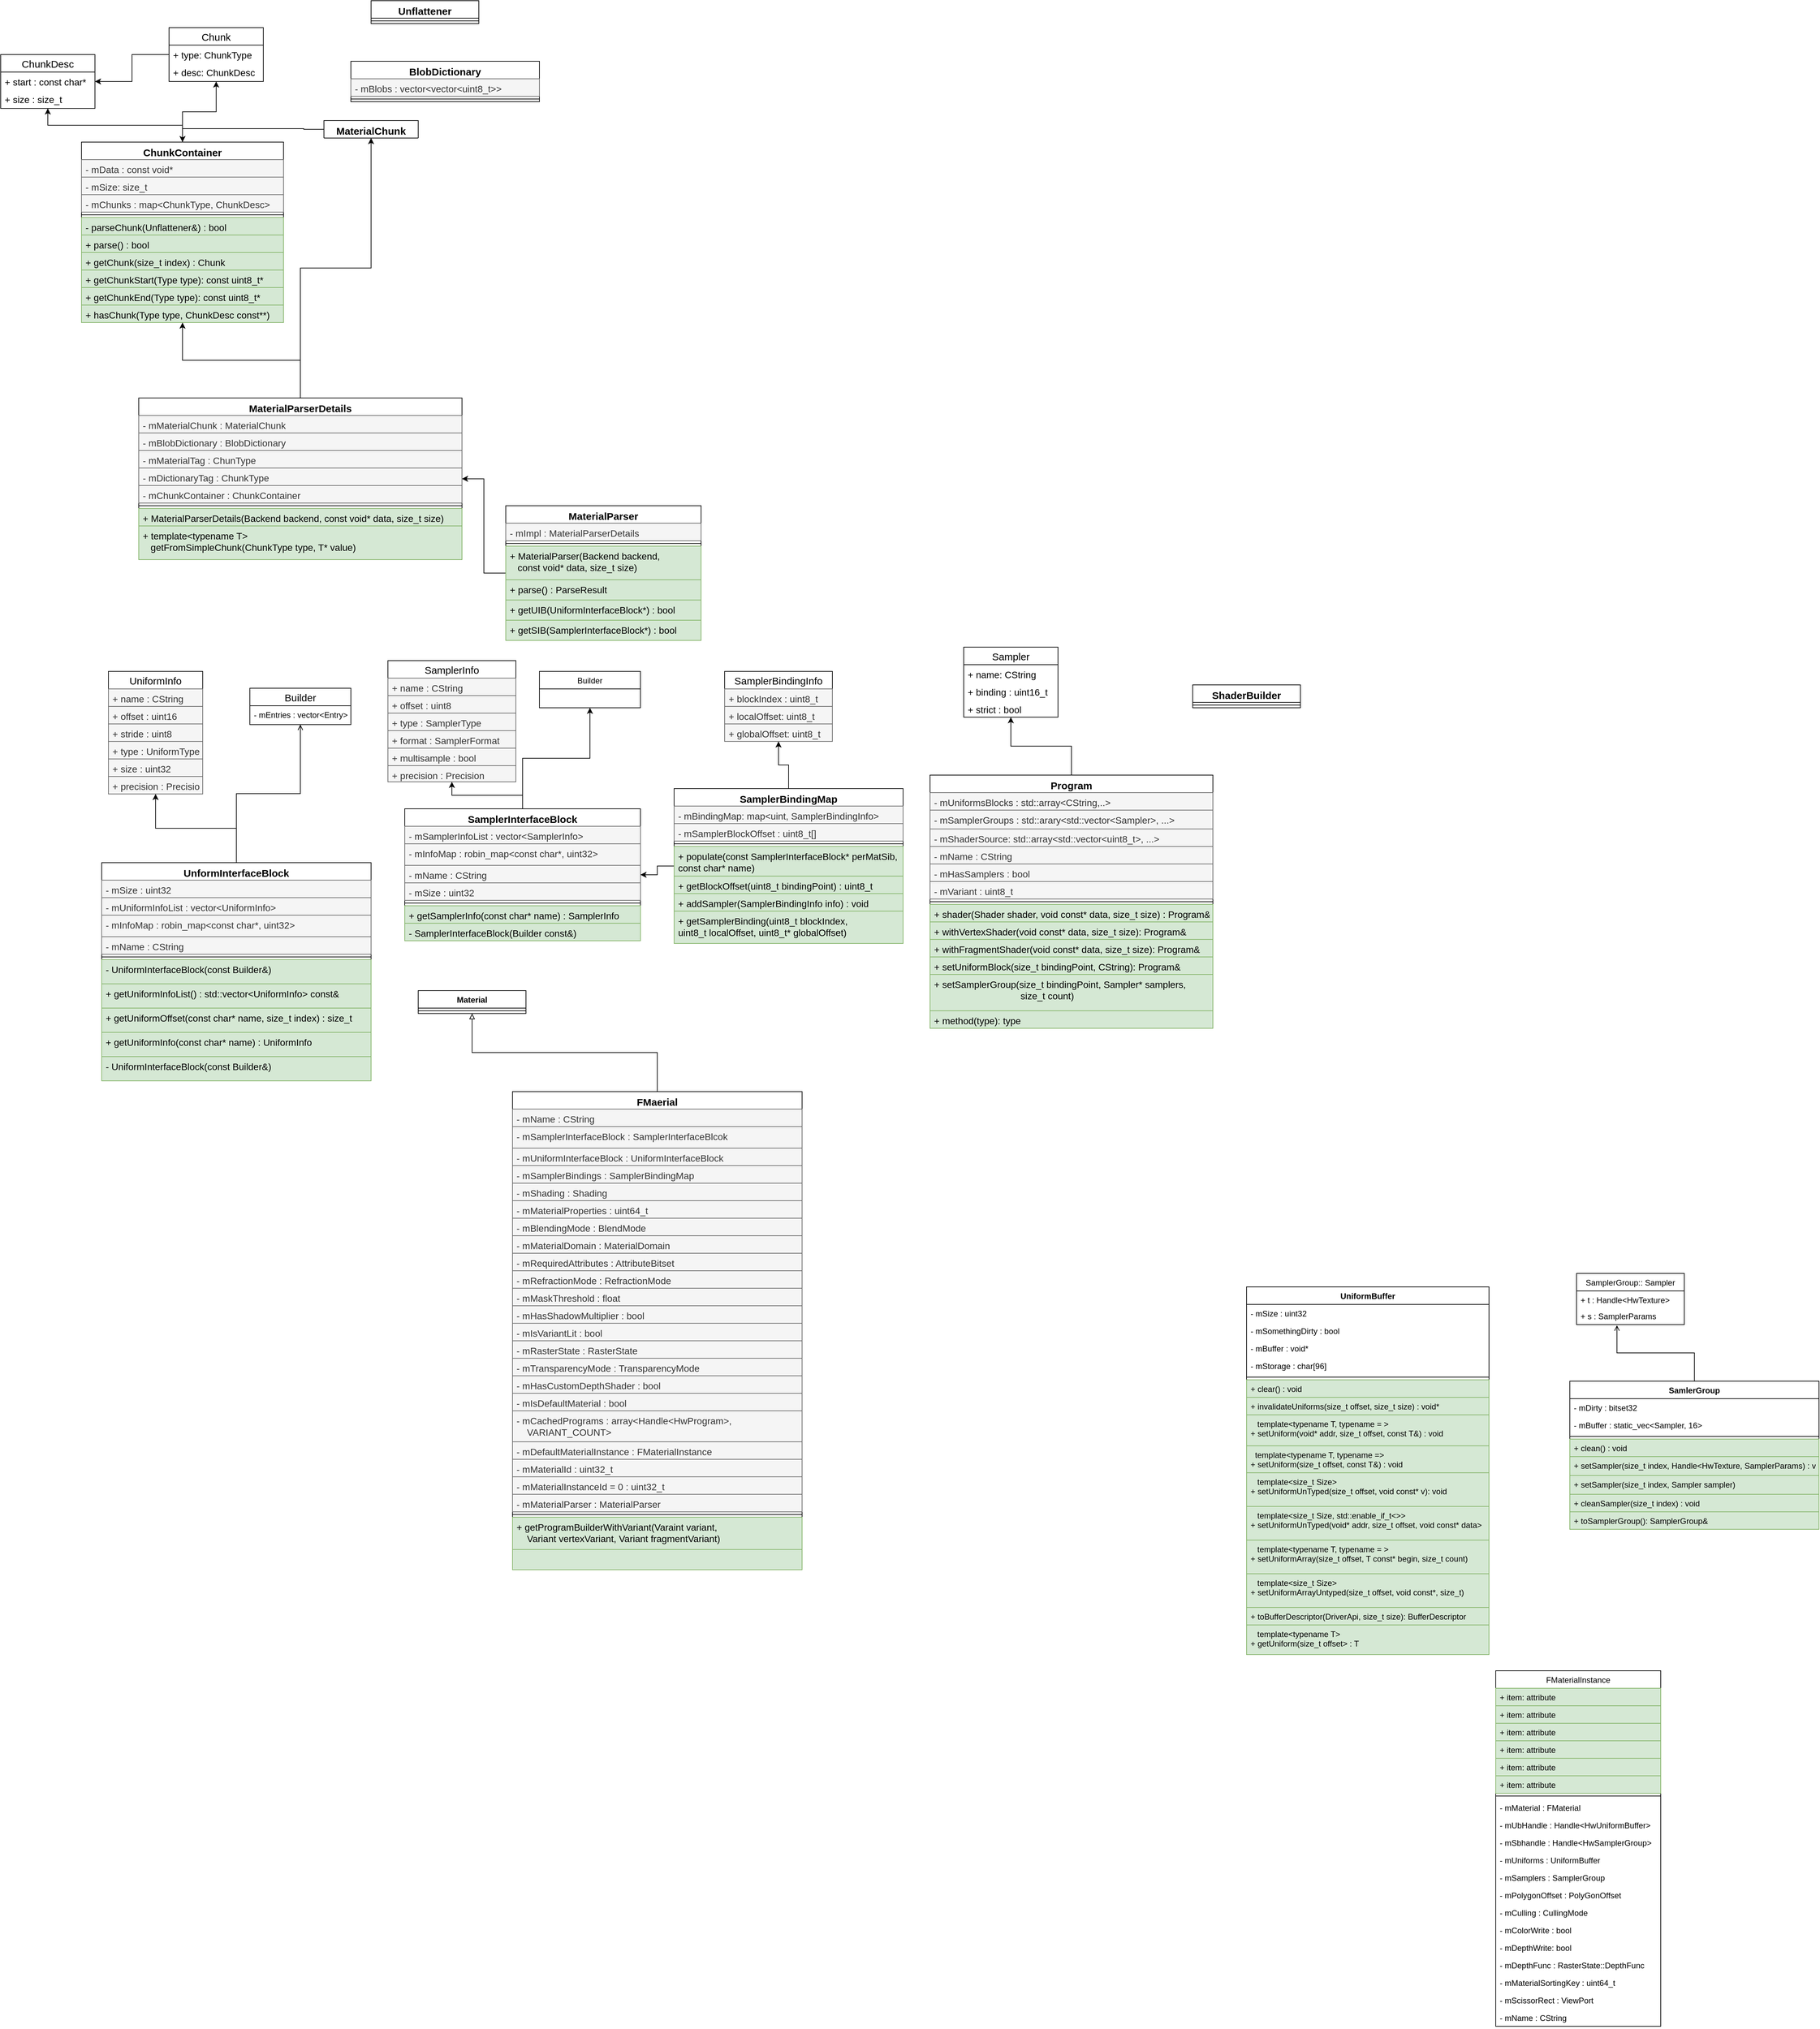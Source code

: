 <mxfile version="14.6.13" type="device"><diagram id="R4LUfKsZx3bozVjhjX74" name="第 1 页"><mxGraphModel dx="1913" dy="1975" grid="1" gridSize="10" guides="1" tooltips="1" connect="1" arrows="1" fold="1" page="1" pageScale="1" pageWidth="827" pageHeight="1169" math="0" shadow="0"><root><mxCell id="0"/><mxCell id="1" parent="0"/><mxCell id="zKq-7-IqrHstA3_je30H-28" value="FMaterialInstance" style="swimlane;fontStyle=0;align=center;verticalAlign=top;childLayout=stackLayout;horizontal=1;startSize=26;horizontalStack=0;resizeParent=1;resizeParentMax=0;resizeLast=0;collapsible=1;marginBottom=0;" parent="1" vertex="1"><mxGeometry x="1400" y="1520" width="245" height="528" as="geometry"/></mxCell><mxCell id="IXS_nLPBzHkwKHF3mna2-4" value="+ item: attribute" style="text;strokeColor=#82b366;fillColor=#d5e8d4;align=left;verticalAlign=top;spacingLeft=4;spacingRight=4;overflow=hidden;rotatable=0;points=[[0,0.5],[1,0.5]];portConstraint=eastwest;" parent="zKq-7-IqrHstA3_je30H-28" vertex="1"><mxGeometry y="26" width="245" height="26" as="geometry"/></mxCell><mxCell id="IXS_nLPBzHkwKHF3mna2-8" value="+ item: attribute" style="text;strokeColor=#82b366;fillColor=#d5e8d4;align=left;verticalAlign=top;spacingLeft=4;spacingRight=4;overflow=hidden;rotatable=0;points=[[0,0.5],[1,0.5]];portConstraint=eastwest;" parent="zKq-7-IqrHstA3_je30H-28" vertex="1"><mxGeometry y="52" width="245" height="26" as="geometry"/></mxCell><mxCell id="IXS_nLPBzHkwKHF3mna2-9" value="+ item: attribute" style="text;strokeColor=#82b366;fillColor=#d5e8d4;align=left;verticalAlign=top;spacingLeft=4;spacingRight=4;overflow=hidden;rotatable=0;points=[[0,0.5],[1,0.5]];portConstraint=eastwest;" parent="zKq-7-IqrHstA3_je30H-28" vertex="1"><mxGeometry y="78" width="245" height="26" as="geometry"/></mxCell><mxCell id="IXS_nLPBzHkwKHF3mna2-5" value="+ item: attribute" style="text;strokeColor=#82b366;fillColor=#d5e8d4;align=left;verticalAlign=top;spacingLeft=4;spacingRight=4;overflow=hidden;rotatable=0;points=[[0,0.5],[1,0.5]];portConstraint=eastwest;" parent="zKq-7-IqrHstA3_je30H-28" vertex="1"><mxGeometry y="104" width="245" height="26" as="geometry"/></mxCell><mxCell id="IXS_nLPBzHkwKHF3mna2-3" value="+ item: attribute" style="text;strokeColor=#82b366;fillColor=#d5e8d4;align=left;verticalAlign=top;spacingLeft=4;spacingRight=4;overflow=hidden;rotatable=0;points=[[0,0.5],[1,0.5]];portConstraint=eastwest;" parent="zKq-7-IqrHstA3_je30H-28" vertex="1"><mxGeometry y="130" width="245" height="26" as="geometry"/></mxCell><mxCell id="IXS_nLPBzHkwKHF3mna2-2" value="+ item: attribute" style="text;strokeColor=#82b366;fillColor=#d5e8d4;align=left;verticalAlign=top;spacingLeft=4;spacingRight=4;overflow=hidden;rotatable=0;points=[[0,0.5],[1,0.5]];portConstraint=eastwest;" parent="zKq-7-IqrHstA3_je30H-28" vertex="1"><mxGeometry y="156" width="245" height="26" as="geometry"/></mxCell><mxCell id="zKq-7-IqrHstA3_je30H-30" value="" style="line;strokeWidth=1;fillColor=none;align=left;verticalAlign=middle;spacingTop=-1;spacingLeft=3;spacingRight=3;rotatable=0;labelPosition=right;points=[];portConstraint=eastwest;" parent="zKq-7-IqrHstA3_je30H-28" vertex="1"><mxGeometry y="182" width="245" height="8" as="geometry"/></mxCell><mxCell id="zKq-7-IqrHstA3_je30H-29" value="- mMaterial : FMaterial" style="text;strokeColor=none;fillColor=none;align=left;verticalAlign=top;spacingLeft=4;spacingRight=4;overflow=hidden;rotatable=0;points=[[0,0.5],[1,0.5]];portConstraint=eastwest;" parent="zKq-7-IqrHstA3_je30H-28" vertex="1"><mxGeometry y="190" width="245" height="26" as="geometry"/></mxCell><mxCell id="zKq-7-IqrHstA3_je30H-35" value="- mUbHandle : Handle&lt;HwUniformBuffer&gt;" style="text;strokeColor=none;fillColor=none;align=left;verticalAlign=top;spacingLeft=4;spacingRight=4;overflow=hidden;rotatable=0;points=[[0,0.5],[1,0.5]];portConstraint=eastwest;" parent="zKq-7-IqrHstA3_je30H-28" vertex="1"><mxGeometry y="216" width="245" height="26" as="geometry"/></mxCell><mxCell id="zKq-7-IqrHstA3_je30H-36" value="- mSbhandle : Handle&lt;HwSamplerGroup&gt;" style="text;strokeColor=none;fillColor=none;align=left;verticalAlign=top;spacingLeft=4;spacingRight=4;overflow=hidden;rotatable=0;points=[[0,0.5],[1,0.5]];portConstraint=eastwest;" parent="zKq-7-IqrHstA3_je30H-28" vertex="1"><mxGeometry y="242" width="245" height="26" as="geometry"/></mxCell><mxCell id="zKq-7-IqrHstA3_je30H-39" value="- mUniforms : UniformBuffer" style="text;strokeColor=none;fillColor=none;align=left;verticalAlign=top;spacingLeft=4;spacingRight=4;overflow=hidden;rotatable=0;points=[[0,0.5],[1,0.5]];portConstraint=eastwest;" parent="zKq-7-IqrHstA3_je30H-28" vertex="1"><mxGeometry y="268" width="245" height="26" as="geometry"/></mxCell><mxCell id="zKq-7-IqrHstA3_je30H-37" value="- mSamplers : SamplerGroup" style="text;strokeColor=none;fillColor=none;align=left;verticalAlign=top;spacingLeft=4;spacingRight=4;overflow=hidden;rotatable=0;points=[[0,0.5],[1,0.5]];portConstraint=eastwest;" parent="zKq-7-IqrHstA3_je30H-28" vertex="1"><mxGeometry y="294" width="245" height="26" as="geometry"/></mxCell><mxCell id="zKq-7-IqrHstA3_je30H-38" value="- mPolygonOffset : PolyGonOffset" style="text;strokeColor=none;fillColor=none;align=left;verticalAlign=top;spacingLeft=4;spacingRight=4;overflow=hidden;rotatable=0;points=[[0,0.5],[1,0.5]];portConstraint=eastwest;" parent="zKq-7-IqrHstA3_je30H-28" vertex="1"><mxGeometry y="320" width="245" height="26" as="geometry"/></mxCell><mxCell id="zKq-7-IqrHstA3_je30H-41" value="- mCulling : CullingMode" style="text;strokeColor=none;fillColor=none;align=left;verticalAlign=top;spacingLeft=4;spacingRight=4;overflow=hidden;rotatable=0;points=[[0,0.5],[1,0.5]];portConstraint=eastwest;" parent="zKq-7-IqrHstA3_je30H-28" vertex="1"><mxGeometry y="346" width="245" height="26" as="geometry"/></mxCell><mxCell id="zKq-7-IqrHstA3_je30H-42" value="- mColorWrite : bool" style="text;strokeColor=none;fillColor=none;align=left;verticalAlign=top;spacingLeft=4;spacingRight=4;overflow=hidden;rotatable=0;points=[[0,0.5],[1,0.5]];portConstraint=eastwest;" parent="zKq-7-IqrHstA3_je30H-28" vertex="1"><mxGeometry y="372" width="245" height="26" as="geometry"/></mxCell><mxCell id="zKq-7-IqrHstA3_je30H-43" value="- mDepthWrite: bool" style="text;strokeColor=none;fillColor=none;align=left;verticalAlign=top;spacingLeft=4;spacingRight=4;overflow=hidden;rotatable=0;points=[[0,0.5],[1,0.5]];portConstraint=eastwest;" parent="zKq-7-IqrHstA3_je30H-28" vertex="1"><mxGeometry y="398" width="245" height="26" as="geometry"/></mxCell><mxCell id="zKq-7-IqrHstA3_je30H-45" value="- mDepthFunc : RasterState::DepthFunc" style="text;strokeColor=none;fillColor=none;align=left;verticalAlign=top;spacingLeft=4;spacingRight=4;overflow=hidden;rotatable=0;points=[[0,0.5],[1,0.5]];portConstraint=eastwest;" parent="zKq-7-IqrHstA3_je30H-28" vertex="1"><mxGeometry y="424" width="245" height="26" as="geometry"/></mxCell><mxCell id="zKq-7-IqrHstA3_je30H-44" value="- mMaterialSortingKey : uint64_t" style="text;strokeColor=none;fillColor=none;align=left;verticalAlign=top;spacingLeft=4;spacingRight=4;overflow=hidden;rotatable=0;points=[[0,0.5],[1,0.5]];portConstraint=eastwest;" parent="zKq-7-IqrHstA3_je30H-28" vertex="1"><mxGeometry y="450" width="245" height="26" as="geometry"/></mxCell><mxCell id="zKq-7-IqrHstA3_je30H-46" value="- mScissorRect : ViewPort" style="text;strokeColor=none;fillColor=none;align=left;verticalAlign=top;spacingLeft=4;spacingRight=4;overflow=hidden;rotatable=0;points=[[0,0.5],[1,0.5]];portConstraint=eastwest;" parent="zKq-7-IqrHstA3_je30H-28" vertex="1"><mxGeometry y="476" width="245" height="26" as="geometry"/></mxCell><mxCell id="zKq-7-IqrHstA3_je30H-47" value="- mName : CString" style="text;strokeColor=none;fillColor=none;align=left;verticalAlign=top;spacingLeft=4;spacingRight=4;overflow=hidden;rotatable=0;points=[[0,0.5],[1,0.5]];portConstraint=eastwest;" parent="zKq-7-IqrHstA3_je30H-28" vertex="1"><mxGeometry y="502" width="245" height="26" as="geometry"/></mxCell><mxCell id="zKq-7-IqrHstA3_je30H-206" value="UniformInfo" style="swimlane;fontStyle=0;childLayout=stackLayout;horizontal=1;startSize=26;fillColor=none;horizontalStack=0;resizeParent=1;resizeParentMax=0;resizeLast=0;collapsible=1;marginBottom=0;fontSize=15;" parent="1" vertex="1"><mxGeometry x="-660" y="36" width="140" height="182" as="geometry"/></mxCell><mxCell id="zKq-7-IqrHstA3_je30H-207" value="+ name : CString" style="text;strokeColor=#666666;fillColor=#f5f5f5;align=left;verticalAlign=top;spacingLeft=4;spacingRight=4;overflow=hidden;rotatable=0;points=[[0,0.5],[1,0.5]];portConstraint=eastwest;fontSize=14;fontColor=#333333;" parent="zKq-7-IqrHstA3_je30H-206" vertex="1"><mxGeometry y="26" width="140" height="26" as="geometry"/></mxCell><mxCell id="zKq-7-IqrHstA3_je30H-208" value="+ offset : uint16" style="text;strokeColor=#666666;fillColor=#f5f5f5;align=left;verticalAlign=top;spacingLeft=4;spacingRight=4;overflow=hidden;rotatable=0;points=[[0,0.5],[1,0.5]];portConstraint=eastwest;fontSize=14;fontColor=#333333;" parent="zKq-7-IqrHstA3_je30H-206" vertex="1"><mxGeometry y="52" width="140" height="26" as="geometry"/></mxCell><mxCell id="zKq-7-IqrHstA3_je30H-210" value="+ stride : uint8" style="text;strokeColor=#666666;fillColor=#f5f5f5;align=left;verticalAlign=top;spacingLeft=4;spacingRight=4;overflow=hidden;rotatable=0;points=[[0,0.5],[1,0.5]];portConstraint=eastwest;fontSize=14;fontColor=#333333;" parent="zKq-7-IqrHstA3_je30H-206" vertex="1"><mxGeometry y="78" width="140" height="26" as="geometry"/></mxCell><mxCell id="zKq-7-IqrHstA3_je30H-209" value="+ type : UniformType" style="text;strokeColor=#666666;fillColor=#f5f5f5;align=left;verticalAlign=top;spacingLeft=4;spacingRight=4;overflow=hidden;rotatable=0;points=[[0,0.5],[1,0.5]];portConstraint=eastwest;fontSize=14;fontColor=#333333;" parent="zKq-7-IqrHstA3_je30H-206" vertex="1"><mxGeometry y="104" width="140" height="26" as="geometry"/></mxCell><mxCell id="zKq-7-IqrHstA3_je30H-212" value="+ size : uint32" style="text;strokeColor=#666666;fillColor=#f5f5f5;align=left;verticalAlign=top;spacingLeft=4;spacingRight=4;overflow=hidden;rotatable=0;points=[[0,0.5],[1,0.5]];portConstraint=eastwest;fontSize=14;fontColor=#333333;" parent="zKq-7-IqrHstA3_je30H-206" vertex="1"><mxGeometry y="130" width="140" height="26" as="geometry"/></mxCell><mxCell id="zKq-7-IqrHstA3_je30H-211" value="+ precision : Precision" style="text;strokeColor=#666666;fillColor=#f5f5f5;align=left;verticalAlign=top;spacingLeft=4;spacingRight=4;overflow=hidden;rotatable=0;points=[[0,0.5],[1,0.5]];portConstraint=eastwest;fontSize=14;fontColor=#333333;" parent="zKq-7-IqrHstA3_je30H-206" vertex="1"><mxGeometry y="156" width="140" height="26" as="geometry"/></mxCell><mxCell id="zKq-7-IqrHstA3_je30H-213" value="Builder" style="swimlane;fontStyle=0;childLayout=stackLayout;horizontal=1;startSize=26;fillColor=none;horizontalStack=0;resizeParent=1;resizeParentMax=0;resizeLast=0;collapsible=1;marginBottom=0;fontSize=15;" parent="1" vertex="1"><mxGeometry x="-450" y="61" width="150" height="54" as="geometry"/></mxCell><mxCell id="zKq-7-IqrHstA3_je30H-215" value="- mEntries : vector&lt;Entry&gt;" style="text;strokeColor=none;fillColor=none;align=left;verticalAlign=top;spacingLeft=4;spacingRight=4;overflow=hidden;rotatable=0;points=[[0,0.5],[1,0.5]];portConstraint=eastwest;" parent="zKq-7-IqrHstA3_je30H-213" vertex="1"><mxGeometry y="26" width="150" height="28" as="geometry"/></mxCell><mxCell id="zKq-7-IqrHstA3_je30H-228" style="edgeStyle=orthogonalEdgeStyle;rounded=0;orthogonalLoop=1;jettySize=auto;html=1;endArrow=open;endFill=0;" parent="1" source="ag33-yEhhO3bMy20tLZP-37" target="zKq-7-IqrHstA3_je30H-213" edge="1"><mxGeometry relative="1" as="geometry"><mxPoint x="-425" y="257" as="sourcePoint"/></mxGeometry></mxCell><mxCell id="ag33-yEhhO3bMy20tLZP-36" style="edgeStyle=orthogonalEdgeStyle;rounded=0;orthogonalLoop=1;jettySize=auto;html=1;fontSize=14;" parent="1" source="ag33-yEhhO3bMy20tLZP-37" target="zKq-7-IqrHstA3_je30H-206" edge="1"><mxGeometry relative="1" as="geometry"><mxPoint x="-425" y="257" as="sourcePoint"/></mxGeometry></mxCell><mxCell id="zKq-7-IqrHstA3_je30H-235" value="SamplerInfo" style="swimlane;fontStyle=0;childLayout=stackLayout;horizontal=1;startSize=26;fillColor=none;horizontalStack=0;resizeParent=1;resizeParentMax=0;resizeLast=0;collapsible=1;marginBottom=0;fontSize=15;" parent="1" vertex="1"><mxGeometry x="-245" y="20" width="190" height="180" as="geometry"><mxRectangle x="-620" y="10" width="100" height="26" as="alternateBounds"/></mxGeometry></mxCell><mxCell id="zKq-7-IqrHstA3_je30H-236" value="+ name : CString" style="text;align=left;verticalAlign=top;spacingLeft=4;spacingRight=4;overflow=hidden;rotatable=0;points=[[0,0.5],[1,0.5]];portConstraint=eastwest;fontSize=14;fillColor=#f5f5f5;strokeColor=#666666;fontColor=#333333;" parent="zKq-7-IqrHstA3_je30H-235" vertex="1"><mxGeometry y="26" width="190" height="26" as="geometry"/></mxCell><mxCell id="zKq-7-IqrHstA3_je30H-237" value="+ offset : uint8" style="text;align=left;verticalAlign=top;spacingLeft=4;spacingRight=4;overflow=hidden;rotatable=0;points=[[0,0.5],[1,0.5]];portConstraint=eastwest;fontSize=14;fillColor=#f5f5f5;strokeColor=#666666;fontColor=#333333;" parent="zKq-7-IqrHstA3_je30H-235" vertex="1"><mxGeometry y="52" width="190" height="26" as="geometry"/></mxCell><mxCell id="zKq-7-IqrHstA3_je30H-239" value="+ type : SamplerType" style="text;align=left;verticalAlign=top;spacingLeft=4;spacingRight=4;overflow=hidden;rotatable=0;points=[[0,0.5],[1,0.5]];portConstraint=eastwest;fontSize=14;fillColor=#f5f5f5;strokeColor=#666666;fontColor=#333333;" parent="zKq-7-IqrHstA3_je30H-235" vertex="1"><mxGeometry y="78" width="190" height="26" as="geometry"/></mxCell><mxCell id="zKq-7-IqrHstA3_je30H-240" value="+ format : SamplerFormat" style="text;strokeColor=#666666;fillColor=#f5f5f5;align=left;verticalAlign=top;spacingLeft=4;spacingRight=4;overflow=hidden;rotatable=0;points=[[0,0.5],[1,0.5]];portConstraint=eastwest;fontSize=14;fontColor=#333333;" parent="zKq-7-IqrHstA3_je30H-235" vertex="1"><mxGeometry y="104" width="190" height="26" as="geometry"/></mxCell><mxCell id="zKq-7-IqrHstA3_je30H-242" value="+ multisample : bool" style="text;align=left;verticalAlign=top;spacingLeft=4;spacingRight=4;overflow=hidden;rotatable=0;points=[[0,0.5],[1,0.5]];portConstraint=eastwest;fontSize=14;fillColor=#f5f5f5;strokeColor=#666666;fontColor=#333333;" parent="zKq-7-IqrHstA3_je30H-235" vertex="1"><mxGeometry y="130" width="190" height="26" as="geometry"/></mxCell><mxCell id="zKq-7-IqrHstA3_je30H-241" value="+ precision : Precision" style="text;align=left;verticalAlign=top;spacingLeft=4;spacingRight=4;overflow=hidden;rotatable=0;points=[[0,0.5],[1,0.5]];portConstraint=eastwest;fontSize=14;fillColor=#f5f5f5;strokeColor=#666666;fontColor=#333333;" parent="zKq-7-IqrHstA3_je30H-235" vertex="1"><mxGeometry y="156" width="190" height="24" as="geometry"/></mxCell><mxCell id="zKq-7-IqrHstA3_je30H-249" value="Builder" style="swimlane;fontStyle=0;childLayout=stackLayout;horizontal=1;startSize=26;fillColor=none;horizontalStack=0;resizeParent=1;resizeParentMax=0;resizeLast=0;collapsible=1;marginBottom=0;" parent="1" vertex="1"><mxGeometry x="-20" y="36" width="150" height="54" as="geometry"/></mxCell><mxCell id="ag33-yEhhO3bMy20tLZP-20" style="edgeStyle=orthogonalEdgeStyle;rounded=0;orthogonalLoop=1;jettySize=auto;html=1;exitX=0.5;exitY=0;exitDx=0;exitDy=0;" parent="1" source="ag33-yEhhO3bMy20tLZP-21" target="zKq-7-IqrHstA3_je30H-235" edge="1"><mxGeometry relative="1" as="geometry"><mxPoint x="-460" y="170" as="sourcePoint"/></mxGeometry></mxCell><mxCell id="zKq-7-IqrHstA3_je30H-309" style="edgeStyle=orthogonalEdgeStyle;rounded=0;orthogonalLoop=1;jettySize=auto;html=1;entryX=0.375;entryY=1.038;entryDx=0;entryDy=0;entryPerimeter=0;endArrow=open;endFill=0;" parent="1" source="iJkGTJApYnYXZ3ZcTRKW-14" target="zKq-7-IqrHstA3_je30H-307" edge="1"><mxGeometry relative="1" as="geometry"><mxPoint x="1140" y="566" as="sourcePoint"/></mxGeometry></mxCell><mxCell id="zKq-7-IqrHstA3_je30H-305" value="SamplerGroup:: Sampler" style="swimlane;fontStyle=0;childLayout=stackLayout;horizontal=1;startSize=26;fillColor=none;horizontalStack=0;resizeParent=1;resizeParentMax=0;resizeLast=0;collapsible=1;marginBottom=0;" parent="1" vertex="1"><mxGeometry x="1520" y="930" width="160" height="76" as="geometry"/></mxCell><mxCell id="zKq-7-IqrHstA3_je30H-306" value="+ t : Handle&lt;HwTexture&gt;" style="text;strokeColor=none;fillColor=none;align=left;verticalAlign=top;spacingLeft=4;spacingRight=4;overflow=hidden;rotatable=0;points=[[0,0.5],[1,0.5]];portConstraint=eastwest;" parent="zKq-7-IqrHstA3_je30H-305" vertex="1"><mxGeometry y="26" width="160" height="24" as="geometry"/></mxCell><mxCell id="zKq-7-IqrHstA3_je30H-307" value="+ s : SamplerParams" style="text;strokeColor=none;fillColor=none;align=left;verticalAlign=top;spacingLeft=4;spacingRight=4;overflow=hidden;rotatable=0;points=[[0,0.5],[1,0.5]];portConstraint=eastwest;" parent="zKq-7-IqrHstA3_je30H-305" vertex="1"><mxGeometry y="50" width="160" height="26" as="geometry"/></mxCell><mxCell id="iJkGTJApYnYXZ3ZcTRKW-1" value="UniformBuffer" style="swimlane;fontStyle=1;align=center;verticalAlign=top;childLayout=stackLayout;horizontal=1;startSize=26;horizontalStack=0;resizeParent=1;resizeParentMax=0;resizeLast=0;collapsible=1;marginBottom=0;" parent="1" vertex="1"><mxGeometry x="1030" y="950" width="360" height="546" as="geometry"/></mxCell><mxCell id="zKq-7-IqrHstA3_je30H-294" value="- mSize : uint32" style="text;strokeColor=none;fillColor=none;align=left;verticalAlign=top;spacingLeft=4;spacingRight=4;overflow=hidden;rotatable=0;points=[[0,0.5],[1,0.5]];portConstraint=eastwest;" parent="iJkGTJApYnYXZ3ZcTRKW-1" vertex="1"><mxGeometry y="26" width="360" height="26" as="geometry"/></mxCell><mxCell id="zKq-7-IqrHstA3_je30H-295" value="- mSomethingDirty : bool" style="text;strokeColor=none;fillColor=none;align=left;verticalAlign=top;spacingLeft=4;spacingRight=4;overflow=hidden;rotatable=0;points=[[0,0.5],[1,0.5]];portConstraint=eastwest;" parent="iJkGTJApYnYXZ3ZcTRKW-1" vertex="1"><mxGeometry y="52" width="360" height="26" as="geometry"/></mxCell><mxCell id="zKq-7-IqrHstA3_je30H-293" value="- mBuffer : void*" style="text;strokeColor=none;fillColor=none;align=left;verticalAlign=top;spacingLeft=4;spacingRight=4;overflow=hidden;rotatable=0;points=[[0,0.5],[1,0.5]];portConstraint=eastwest;" parent="iJkGTJApYnYXZ3ZcTRKW-1" vertex="1"><mxGeometry y="78" width="360" height="26" as="geometry"/></mxCell><mxCell id="zKq-7-IqrHstA3_je30H-292" value="- mStorage : char[96]" style="text;strokeColor=none;fillColor=none;align=left;verticalAlign=top;spacingLeft=4;spacingRight=4;overflow=hidden;rotatable=0;points=[[0,0.5],[1,0.5]];portConstraint=eastwest;" parent="iJkGTJApYnYXZ3ZcTRKW-1" vertex="1"><mxGeometry y="104" width="360" height="26" as="geometry"/></mxCell><mxCell id="iJkGTJApYnYXZ3ZcTRKW-3" value="" style="line;strokeWidth=1;fillColor=none;align=left;verticalAlign=middle;spacingTop=-1;spacingLeft=3;spacingRight=3;rotatable=0;labelPosition=right;points=[];portConstraint=eastwest;" parent="iJkGTJApYnYXZ3ZcTRKW-1" vertex="1"><mxGeometry y="130" width="360" height="8" as="geometry"/></mxCell><mxCell id="iJkGTJApYnYXZ3ZcTRKW-7" value="+ clear() : void" style="text;strokeColor=#82b366;fillColor=#d5e8d4;align=left;verticalAlign=top;spacingLeft=4;spacingRight=4;overflow=hidden;rotatable=0;points=[[0,0.5],[1,0.5]];portConstraint=eastwest;" parent="iJkGTJApYnYXZ3ZcTRKW-1" vertex="1"><mxGeometry y="138" width="360" height="26" as="geometry"/></mxCell><mxCell id="iJkGTJApYnYXZ3ZcTRKW-13" value="+ invalidateUniforms(size_t offset, size_t size) : void*" style="text;strokeColor=#82b366;fillColor=#d5e8d4;align=left;verticalAlign=top;spacingLeft=4;spacingRight=4;overflow=hidden;rotatable=0;points=[[0,0.5],[1,0.5]];portConstraint=eastwest;" parent="iJkGTJApYnYXZ3ZcTRKW-1" vertex="1"><mxGeometry y="164" width="360" height="26" as="geometry"/></mxCell><mxCell id="iJkGTJApYnYXZ3ZcTRKW-4" value="   template&lt;typename T, typename = &gt;&#10;+ setUniform(void* addr, size_t offset, const T&amp;) : void" style="text;strokeColor=#82b366;fillColor=#d5e8d4;align=left;verticalAlign=top;spacingLeft=4;spacingRight=4;overflow=hidden;rotatable=0;points=[[0,0.5],[1,0.5]];portConstraint=eastwest;" parent="iJkGTJApYnYXZ3ZcTRKW-1" vertex="1"><mxGeometry y="190" width="360" height="46" as="geometry"/></mxCell><mxCell id="iJkGTJApYnYXZ3ZcTRKW-5" value="  template&lt;typename T, typename =&gt;&#10;+ setUniform(size_t offset, const T&amp;) : void" style="text;strokeColor=#82b366;fillColor=#d5e8d4;align=left;verticalAlign=top;spacingLeft=4;spacingRight=4;overflow=hidden;rotatable=0;points=[[0,0.5],[1,0.5]];portConstraint=eastwest;" parent="iJkGTJApYnYXZ3ZcTRKW-1" vertex="1"><mxGeometry y="236" width="360" height="40" as="geometry"/></mxCell><mxCell id="iJkGTJApYnYXZ3ZcTRKW-6" value="   template&lt;size_t Size&gt;&#10;+ setUniformUnTyped(size_t offset, void const* v): void" style="text;strokeColor=#82b366;fillColor=#d5e8d4;align=left;verticalAlign=top;spacingLeft=4;spacingRight=4;overflow=hidden;rotatable=0;points=[[0,0.5],[1,0.5]];portConstraint=eastwest;" parent="iJkGTJApYnYXZ3ZcTRKW-1" vertex="1"><mxGeometry y="276" width="360" height="50" as="geometry"/></mxCell><mxCell id="iJkGTJApYnYXZ3ZcTRKW-12" value="   template&lt;size_t Size, std::enable_if_t&lt;&gt;&gt;&#10;+ setUniformUnTyped(void* addr, size_t offset, void const* data&gt;" style="text;strokeColor=#82b366;fillColor=#d5e8d4;align=left;verticalAlign=top;spacingLeft=4;spacingRight=4;overflow=hidden;rotatable=0;points=[[0,0.5],[1,0.5]];portConstraint=eastwest;" parent="iJkGTJApYnYXZ3ZcTRKW-1" vertex="1"><mxGeometry y="326" width="360" height="50" as="geometry"/></mxCell><mxCell id="iJkGTJApYnYXZ3ZcTRKW-8" value="   template&lt;typename T, typename = &gt;&#10;+ setUniformArray(size_t offset, T const* begin, size_t count)" style="text;strokeColor=#82b366;fillColor=#d5e8d4;align=left;verticalAlign=top;spacingLeft=4;spacingRight=4;overflow=hidden;rotatable=0;points=[[0,0.5],[1,0.5]];portConstraint=eastwest;" parent="iJkGTJApYnYXZ3ZcTRKW-1" vertex="1"><mxGeometry y="376" width="360" height="50" as="geometry"/></mxCell><mxCell id="iJkGTJApYnYXZ3ZcTRKW-9" value="   template&lt;size_t Size&gt;&#10;+ setUniformArrayUntyped(size_t offset, void const*, size_t)" style="text;strokeColor=#82b366;fillColor=#d5e8d4;align=left;verticalAlign=top;spacingLeft=4;spacingRight=4;overflow=hidden;rotatable=0;points=[[0,0.5],[1,0.5]];portConstraint=eastwest;" parent="iJkGTJApYnYXZ3ZcTRKW-1" vertex="1"><mxGeometry y="426" width="360" height="50" as="geometry"/></mxCell><mxCell id="iJkGTJApYnYXZ3ZcTRKW-10" value="+ toBufferDescriptor(DriverApi, size_t size): BufferDescriptor" style="text;strokeColor=#82b366;fillColor=#d5e8d4;align=left;verticalAlign=top;spacingLeft=4;spacingRight=4;overflow=hidden;rotatable=0;points=[[0,0.5],[1,0.5]];portConstraint=eastwest;" parent="iJkGTJApYnYXZ3ZcTRKW-1" vertex="1"><mxGeometry y="476" width="360" height="26" as="geometry"/></mxCell><mxCell id="iJkGTJApYnYXZ3ZcTRKW-11" value="   template&lt;typename T&gt;&#10;+ getUniform(size_t offset&gt; : T" style="text;strokeColor=#82b366;fillColor=#d5e8d4;align=left;verticalAlign=top;spacingLeft=4;spacingRight=4;overflow=hidden;rotatable=0;points=[[0,0.5],[1,0.5]];portConstraint=eastwest;" parent="iJkGTJApYnYXZ3ZcTRKW-1" vertex="1"><mxGeometry y="502" width="360" height="44" as="geometry"/></mxCell><mxCell id="iJkGTJApYnYXZ3ZcTRKW-14" value="SamlerGroup" style="swimlane;fontStyle=1;align=center;verticalAlign=top;childLayout=stackLayout;horizontal=1;startSize=26;horizontalStack=0;resizeParent=1;resizeParentMax=0;resizeLast=0;collapsible=1;marginBottom=0;" parent="1" vertex="1"><mxGeometry x="1510" y="1090" width="370" height="220" as="geometry"/></mxCell><mxCell id="zKq-7-IqrHstA3_je30H-299" value="- mDirty : bitset32" style="text;strokeColor=none;fillColor=none;align=left;verticalAlign=top;spacingLeft=4;spacingRight=4;overflow=hidden;rotatable=0;points=[[0,0.5],[1,0.5]];portConstraint=eastwest;" parent="iJkGTJApYnYXZ3ZcTRKW-14" vertex="1"><mxGeometry y="26" width="370" height="26" as="geometry"/></mxCell><mxCell id="zKq-7-IqrHstA3_je30H-298" value="- mBuffer : static_vec&lt;Sampler, 16&gt;" style="text;strokeColor=none;fillColor=none;align=left;verticalAlign=top;spacingLeft=4;spacingRight=4;overflow=hidden;rotatable=0;points=[[0,0.5],[1,0.5]];portConstraint=eastwest;" parent="iJkGTJApYnYXZ3ZcTRKW-14" vertex="1"><mxGeometry y="52" width="370" height="26" as="geometry"/></mxCell><mxCell id="iJkGTJApYnYXZ3ZcTRKW-16" value="" style="line;strokeWidth=1;fillColor=none;align=left;verticalAlign=middle;spacingTop=-1;spacingLeft=3;spacingRight=3;rotatable=0;labelPosition=right;points=[];portConstraint=eastwest;" parent="iJkGTJApYnYXZ3ZcTRKW-14" vertex="1"><mxGeometry y="78" width="370" height="8" as="geometry"/></mxCell><mxCell id="iJkGTJApYnYXZ3ZcTRKW-17" value="+ clean() : void" style="text;strokeColor=#82b366;fillColor=#d5e8d4;align=left;verticalAlign=top;spacingLeft=4;spacingRight=4;overflow=hidden;rotatable=0;points=[[0,0.5],[1,0.5]];portConstraint=eastwest;" parent="iJkGTJApYnYXZ3ZcTRKW-14" vertex="1"><mxGeometry y="86" width="370" height="26" as="geometry"/></mxCell><mxCell id="iJkGTJApYnYXZ3ZcTRKW-20" value="+ setSampler(size_t index, Handle&lt;HwTexture, SamplerParams) : void" style="text;strokeColor=#82b366;fillColor=#d5e8d4;align=left;verticalAlign=top;spacingLeft=4;spacingRight=4;overflow=hidden;rotatable=0;points=[[0,0.5],[1,0.5]];portConstraint=eastwest;" parent="iJkGTJApYnYXZ3ZcTRKW-14" vertex="1"><mxGeometry y="112" width="370" height="28" as="geometry"/></mxCell><mxCell id="iJkGTJApYnYXZ3ZcTRKW-18" value="+ setSampler(size_t index, Sampler sampler)" style="text;strokeColor=#82b366;fillColor=#d5e8d4;align=left;verticalAlign=top;spacingLeft=4;spacingRight=4;overflow=hidden;rotatable=0;points=[[0,0.5],[1,0.5]];portConstraint=eastwest;" parent="iJkGTJApYnYXZ3ZcTRKW-14" vertex="1"><mxGeometry y="140" width="370" height="28" as="geometry"/></mxCell><mxCell id="iJkGTJApYnYXZ3ZcTRKW-19" value="+ cleanSampler(size_t index) : void" style="text;strokeColor=#82b366;fillColor=#d5e8d4;align=left;verticalAlign=top;spacingLeft=4;spacingRight=4;overflow=hidden;rotatable=0;points=[[0,0.5],[1,0.5]];portConstraint=eastwest;" parent="iJkGTJApYnYXZ3ZcTRKW-14" vertex="1"><mxGeometry y="168" width="370" height="26" as="geometry"/></mxCell><mxCell id="iJkGTJApYnYXZ3ZcTRKW-21" value="+ toSamplerGroup(): SamplerGroup&amp;" style="text;strokeColor=#82b366;fillColor=#d5e8d4;align=left;verticalAlign=top;spacingLeft=4;spacingRight=4;overflow=hidden;rotatable=0;points=[[0,0.5],[1,0.5]];portConstraint=eastwest;" parent="iJkGTJApYnYXZ3ZcTRKW-14" vertex="1"><mxGeometry y="194" width="370" height="26" as="geometry"/></mxCell><mxCell id="ag33-yEhhO3bMy20tLZP-13" style="edgeStyle=orthogonalEdgeStyle;rounded=0;orthogonalLoop=1;jettySize=auto;html=1;" parent="1" source="ag33-yEhhO3bMy20tLZP-5" target="ag33-yEhhO3bMy20tLZP-9" edge="1"><mxGeometry relative="1" as="geometry"/></mxCell><mxCell id="ag33-yEhhO3bMy20tLZP-27" style="edgeStyle=orthogonalEdgeStyle;rounded=0;orthogonalLoop=1;jettySize=auto;html=1;" parent="1" source="ag33-yEhhO3bMy20tLZP-5" target="ag33-yEhhO3bMy20tLZP-21" edge="1"><mxGeometry relative="1" as="geometry"/></mxCell><mxCell id="ag33-yEhhO3bMy20tLZP-5" value="SamplerBindingMap" style="swimlane;fontStyle=1;align=center;verticalAlign=top;childLayout=stackLayout;horizontal=1;startSize=26;horizontalStack=0;resizeParent=1;resizeParentMax=0;resizeLast=0;collapsible=1;marginBottom=0;fontSize=15;" parent="1" vertex="1"><mxGeometry x="180" y="210" width="340" height="230" as="geometry"/></mxCell><mxCell id="ag33-yEhhO3bMy20tLZP-6" value="- mBindingMap: map&lt;uint, SamplerBindingInfo&gt;" style="text;strokeColor=#666666;fillColor=#f5f5f5;align=left;verticalAlign=top;spacingLeft=4;spacingRight=4;overflow=hidden;rotatable=0;points=[[0,0.5],[1,0.5]];portConstraint=eastwest;fontColor=#333333;fontSize=14;" parent="ag33-yEhhO3bMy20tLZP-5" vertex="1"><mxGeometry y="26" width="340" height="26" as="geometry"/></mxCell><mxCell id="ag33-yEhhO3bMy20tLZP-15" value="- mSamplerBlockOffset : uint8_t[]" style="text;strokeColor=#666666;fillColor=#f5f5f5;align=left;verticalAlign=top;spacingLeft=4;spacingRight=4;overflow=hidden;rotatable=0;points=[[0,0.5],[1,0.5]];portConstraint=eastwest;fontColor=#333333;fontSize=14;" parent="ag33-yEhhO3bMy20tLZP-5" vertex="1"><mxGeometry y="52" width="340" height="26" as="geometry"/></mxCell><mxCell id="ag33-yEhhO3bMy20tLZP-7" value="" style="line;strokeWidth=1;fillColor=none;align=left;verticalAlign=middle;spacingTop=-1;spacingLeft=3;spacingRight=3;rotatable=0;labelPosition=right;points=[];portConstraint=eastwest;" parent="ag33-yEhhO3bMy20tLZP-5" vertex="1"><mxGeometry y="78" width="340" height="8" as="geometry"/></mxCell><mxCell id="ag33-yEhhO3bMy20tLZP-8" value="+ populate(const SamplerInterfaceBlock* perMatSib, &#10;const char* name)" style="text;strokeColor=#82b366;fillColor=#d5e8d4;align=left;verticalAlign=top;spacingLeft=4;spacingRight=4;overflow=hidden;rotatable=0;points=[[0,0.5],[1,0.5]];portConstraint=eastwest;fontSize=14;" parent="ag33-yEhhO3bMy20tLZP-5" vertex="1"><mxGeometry y="86" width="340" height="44" as="geometry"/></mxCell><mxCell id="ag33-yEhhO3bMy20tLZP-14" value="+ getBlockOffset(uint8_t bindingPoint) : uint8_t" style="text;strokeColor=#82b366;fillColor=#d5e8d4;align=left;verticalAlign=top;spacingLeft=4;spacingRight=4;overflow=hidden;rotatable=0;points=[[0,0.5],[1,0.5]];portConstraint=eastwest;fontSize=14;" parent="ag33-yEhhO3bMy20tLZP-5" vertex="1"><mxGeometry y="130" width="340" height="26" as="geometry"/></mxCell><mxCell id="ag33-yEhhO3bMy20tLZP-16" value="+ addSampler(SamplerBindingInfo info) : void" style="text;strokeColor=#82b366;fillColor=#d5e8d4;align=left;verticalAlign=top;spacingLeft=4;spacingRight=4;overflow=hidden;rotatable=0;points=[[0,0.5],[1,0.5]];portConstraint=eastwest;fontSize=14;" parent="ag33-yEhhO3bMy20tLZP-5" vertex="1"><mxGeometry y="156" width="340" height="26" as="geometry"/></mxCell><mxCell id="ag33-yEhhO3bMy20tLZP-18" value="+ getSamplerBinding(uint8_t blockIndex, &#10;uint8_t localOffset, uint8_t* globalOffset)" style="text;strokeColor=#82b366;fillColor=#d5e8d4;align=left;verticalAlign=top;spacingLeft=4;spacingRight=4;overflow=hidden;rotatable=0;points=[[0,0.5],[1,0.5]];portConstraint=eastwest;fontSize=14;" parent="ag33-yEhhO3bMy20tLZP-5" vertex="1"><mxGeometry y="182" width="340" height="48" as="geometry"/></mxCell><mxCell id="ag33-yEhhO3bMy20tLZP-9" value="SamplerBindingInfo" style="swimlane;fontStyle=0;childLayout=stackLayout;horizontal=1;startSize=26;fillColor=none;horizontalStack=0;resizeParent=1;resizeParentMax=0;resizeLast=0;collapsible=1;marginBottom=0;fontSize=15;" parent="1" vertex="1"><mxGeometry x="255" y="36" width="160" height="104" as="geometry"/></mxCell><mxCell id="ag33-yEhhO3bMy20tLZP-10" value="+ blockIndex : uint8_t" style="text;strokeColor=#666666;fillColor=#f5f5f5;align=left;verticalAlign=top;spacingLeft=4;spacingRight=4;overflow=hidden;rotatable=0;points=[[0,0.5],[1,0.5]];portConstraint=eastwest;fontSize=14;fontColor=#333333;" parent="ag33-yEhhO3bMy20tLZP-9" vertex="1"><mxGeometry y="26" width="160" height="26" as="geometry"/></mxCell><mxCell id="ag33-yEhhO3bMy20tLZP-11" value="+ localOffset: uint8_t" style="text;strokeColor=#666666;fillColor=#f5f5f5;align=left;verticalAlign=top;spacingLeft=4;spacingRight=4;overflow=hidden;rotatable=0;points=[[0,0.5],[1,0.5]];portConstraint=eastwest;fontSize=14;fontColor=#333333;" parent="ag33-yEhhO3bMy20tLZP-9" vertex="1"><mxGeometry y="52" width="160" height="26" as="geometry"/></mxCell><mxCell id="ag33-yEhhO3bMy20tLZP-12" value="+ globalOffset: uint8_t" style="text;strokeColor=#666666;fillColor=#f5f5f5;align=left;verticalAlign=top;spacingLeft=4;spacingRight=4;overflow=hidden;rotatable=0;points=[[0,0.5],[1,0.5]];portConstraint=eastwest;fontSize=14;fontColor=#333333;" parent="ag33-yEhhO3bMy20tLZP-9" vertex="1"><mxGeometry y="78" width="160" height="26" as="geometry"/></mxCell><mxCell id="ag33-yEhhO3bMy20tLZP-29" style="edgeStyle=orthogonalEdgeStyle;rounded=0;orthogonalLoop=1;jettySize=auto;html=1;" parent="1" source="ag33-yEhhO3bMy20tLZP-21" target="zKq-7-IqrHstA3_je30H-249" edge="1"><mxGeometry relative="1" as="geometry"/></mxCell><mxCell id="ag33-yEhhO3bMy20tLZP-21" value="SamplerInterfaceBlock" style="swimlane;fontStyle=1;align=center;verticalAlign=top;childLayout=stackLayout;horizontal=1;startSize=26;horizontalStack=0;resizeParent=1;resizeParentMax=0;resizeLast=0;collapsible=1;marginBottom=0;fontSize=15;" parent="1" vertex="1"><mxGeometry x="-220" y="240" width="350" height="196" as="geometry"/></mxCell><mxCell id="zKq-7-IqrHstA3_je30H-256" value="- mSamplerInfoList : vector&lt;SamplerInfo&gt;" style="text;strokeColor=#666666;fillColor=#f5f5f5;align=left;verticalAlign=top;spacingLeft=4;spacingRight=4;overflow=hidden;rotatable=0;points=[[0,0.5],[1,0.5]];portConstraint=eastwest;fontSize=14;fontColor=#333333;" parent="ag33-yEhhO3bMy20tLZP-21" vertex="1"><mxGeometry y="26" width="350" height="26" as="geometry"/></mxCell><mxCell id="zKq-7-IqrHstA3_je30H-257" value="- mInfoMap : robin_map&lt;const char*, uint32&gt;" style="text;strokeColor=#666666;fillColor=#f5f5f5;align=left;verticalAlign=top;spacingLeft=4;spacingRight=4;overflow=hidden;rotatable=0;points=[[0,0.5],[1,0.5]];portConstraint=eastwest;fontSize=14;fontColor=#333333;" parent="ag33-yEhhO3bMy20tLZP-21" vertex="1"><mxGeometry y="52" width="350" height="32" as="geometry"/></mxCell><mxCell id="zKq-7-IqrHstA3_je30H-255" value="- mName : CString" style="text;strokeColor=#666666;fillColor=#f5f5f5;align=left;verticalAlign=top;spacingLeft=4;spacingRight=4;overflow=hidden;rotatable=0;points=[[0,0.5],[1,0.5]];portConstraint=eastwest;fontSize=14;fontColor=#333333;" parent="ag33-yEhhO3bMy20tLZP-21" vertex="1"><mxGeometry y="84" width="350" height="26" as="geometry"/></mxCell><mxCell id="zKq-7-IqrHstA3_je30H-259" value="- mSize : uint32" style="text;strokeColor=#666666;fillColor=#f5f5f5;align=left;verticalAlign=top;spacingLeft=4;spacingRight=4;overflow=hidden;rotatable=0;points=[[0,0.5],[1,0.5]];portConstraint=eastwest;fontSize=14;fontColor=#333333;" parent="ag33-yEhhO3bMy20tLZP-21" vertex="1"><mxGeometry y="110" width="350" height="26" as="geometry"/></mxCell><mxCell id="ag33-yEhhO3bMy20tLZP-23" value="" style="line;strokeWidth=1;fillColor=none;align=left;verticalAlign=middle;spacingTop=-1;spacingLeft=3;spacingRight=3;rotatable=0;labelPosition=right;points=[];portConstraint=eastwest;" parent="ag33-yEhhO3bMy20tLZP-21" vertex="1"><mxGeometry y="136" width="350" height="8" as="geometry"/></mxCell><mxCell id="ag33-yEhhO3bMy20tLZP-24" value="+ getSamplerInfo(const char* name) : SamplerInfo" style="text;strokeColor=#82b366;fillColor=#d5e8d4;align=left;verticalAlign=top;spacingLeft=4;spacingRight=4;overflow=hidden;rotatable=0;points=[[0,0.5],[1,0.5]];portConstraint=eastwest;fontSize=14;" parent="ag33-yEhhO3bMy20tLZP-21" vertex="1"><mxGeometry y="144" width="350" height="26" as="geometry"/></mxCell><mxCell id="ag33-yEhhO3bMy20tLZP-30" value="- SamplerInterfaceBlock(Builder const&amp;)" style="text;strokeColor=#82b366;fillColor=#d5e8d4;align=left;verticalAlign=top;spacingLeft=4;spacingRight=4;overflow=hidden;rotatable=0;points=[[0,0.5],[1,0.5]];portConstraint=eastwest;fontSize=14;" parent="ag33-yEhhO3bMy20tLZP-21" vertex="1"><mxGeometry y="170" width="350" height="26" as="geometry"/></mxCell><mxCell id="ag33-yEhhO3bMy20tLZP-37" value="UnformInterfaceBlock" style="swimlane;fontStyle=1;align=center;verticalAlign=top;childLayout=stackLayout;horizontal=1;startSize=26;horizontalStack=0;resizeParent=1;resizeParentMax=0;resizeLast=0;collapsible=1;marginBottom=0;fontSize=15;" parent="1" vertex="1"><mxGeometry x="-670" y="320" width="400" height="324" as="geometry"/></mxCell><mxCell id="zKq-7-IqrHstA3_je30H-229" value="- mSize : uint32" style="text;strokeColor=#666666;fillColor=#f5f5f5;align=left;verticalAlign=top;spacingLeft=4;spacingRight=4;overflow=hidden;rotatable=0;points=[[0,0.5],[1,0.5]];portConstraint=eastwest;fontSize=14;fontColor=#333333;" parent="ag33-yEhhO3bMy20tLZP-37" vertex="1"><mxGeometry y="26" width="400" height="26" as="geometry"/></mxCell><mxCell id="zKq-7-IqrHstA3_je30H-225" value="- mUniformInfoList : vector&lt;UniformInfo&gt;" style="text;strokeColor=#666666;fillColor=#f5f5f5;align=left;verticalAlign=top;spacingLeft=4;spacingRight=4;overflow=hidden;rotatable=0;points=[[0,0.5],[1,0.5]];portConstraint=eastwest;fontSize=14;fontColor=#333333;" parent="ag33-yEhhO3bMy20tLZP-37" vertex="1"><mxGeometry y="52" width="400" height="26" as="geometry"/></mxCell><mxCell id="zKq-7-IqrHstA3_je30H-226" value="- mInfoMap : robin_map&lt;const char*, uint32&gt;" style="text;strokeColor=#666666;fillColor=#f5f5f5;align=left;verticalAlign=top;spacingLeft=4;spacingRight=4;overflow=hidden;rotatable=0;points=[[0,0.5],[1,0.5]];portConstraint=eastwest;fontSize=14;fontColor=#333333;" parent="ag33-yEhhO3bMy20tLZP-37" vertex="1"><mxGeometry y="78" width="400" height="32" as="geometry"/></mxCell><mxCell id="zKq-7-IqrHstA3_je30H-224" value="- mName : CString" style="text;strokeColor=#666666;fillColor=#f5f5f5;align=left;verticalAlign=top;spacingLeft=4;spacingRight=4;overflow=hidden;rotatable=0;points=[[0,0.5],[1,0.5]];portConstraint=eastwest;fontSize=14;fontColor=#333333;" parent="ag33-yEhhO3bMy20tLZP-37" vertex="1"><mxGeometry y="110" width="400" height="26" as="geometry"/></mxCell><mxCell id="ag33-yEhhO3bMy20tLZP-39" value="" style="line;strokeWidth=1;fillColor=none;align=left;verticalAlign=middle;spacingTop=-1;spacingLeft=3;spacingRight=3;rotatable=0;labelPosition=right;points=[];portConstraint=eastwest;" parent="ag33-yEhhO3bMy20tLZP-37" vertex="1"><mxGeometry y="136" width="400" height="8" as="geometry"/></mxCell><mxCell id="ag33-yEhhO3bMy20tLZP-40" value="- UniformInterfaceBlock(const Builder&amp;)" style="text;strokeColor=#82b366;fillColor=#d5e8d4;align=left;verticalAlign=top;spacingLeft=4;spacingRight=4;overflow=hidden;rotatable=0;points=[[0,0.5],[1,0.5]];portConstraint=eastwest;fontSize=14;" parent="ag33-yEhhO3bMy20tLZP-37" vertex="1"><mxGeometry y="144" width="400" height="36" as="geometry"/></mxCell><mxCell id="ag33-yEhhO3bMy20tLZP-48" value="+ getUniformInfoList() : std::vector&lt;UniformInfo&gt; const&amp;" style="text;strokeColor=#82b366;fillColor=#d5e8d4;align=left;verticalAlign=top;spacingLeft=4;spacingRight=4;overflow=hidden;rotatable=0;points=[[0,0.5],[1,0.5]];portConstraint=eastwest;fontSize=14;" parent="ag33-yEhhO3bMy20tLZP-37" vertex="1"><mxGeometry y="180" width="400" height="36" as="geometry"/></mxCell><mxCell id="ag33-yEhhO3bMy20tLZP-50" value="+ getUniformOffset(const char* name, size_t index) : size_t" style="text;strokeColor=#82b366;fillColor=#d5e8d4;align=left;verticalAlign=top;spacingLeft=4;spacingRight=4;overflow=hidden;rotatable=0;points=[[0,0.5],[1,0.5]];portConstraint=eastwest;fontSize=14;" parent="ag33-yEhhO3bMy20tLZP-37" vertex="1"><mxGeometry y="216" width="400" height="36" as="geometry"/></mxCell><mxCell id="ag33-yEhhO3bMy20tLZP-51" value="+ getUniformInfo(const char* name) : UniformInfo" style="text;strokeColor=#82b366;fillColor=#d5e8d4;align=left;verticalAlign=top;spacingLeft=4;spacingRight=4;overflow=hidden;rotatable=0;points=[[0,0.5],[1,0.5]];portConstraint=eastwest;fontSize=14;" parent="ag33-yEhhO3bMy20tLZP-37" vertex="1"><mxGeometry y="252" width="400" height="36" as="geometry"/></mxCell><mxCell id="ag33-yEhhO3bMy20tLZP-49" value="- UniformInterfaceBlock(const Builder&amp;)" style="text;strokeColor=#82b366;fillColor=#d5e8d4;align=left;verticalAlign=top;spacingLeft=4;spacingRight=4;overflow=hidden;rotatable=0;points=[[0,0.5],[1,0.5]];portConstraint=eastwest;fontSize=14;" parent="ag33-yEhhO3bMy20tLZP-37" vertex="1"><mxGeometry y="288" width="400" height="36" as="geometry"/></mxCell><mxCell id="ag33-yEhhO3bMy20tLZP-53" value="ShaderBuilder" style="swimlane;fontStyle=1;align=center;verticalAlign=top;childLayout=stackLayout;horizontal=1;startSize=26;horizontalStack=0;resizeParent=1;resizeParentMax=0;resizeLast=0;collapsible=1;marginBottom=0;fontSize=15;" parent="1" vertex="1"><mxGeometry x="950" y="56" width="160" height="34" as="geometry"/></mxCell><mxCell id="ag33-yEhhO3bMy20tLZP-55" value="" style="line;strokeWidth=1;fillColor=none;align=left;verticalAlign=middle;spacingTop=-1;spacingLeft=3;spacingRight=3;rotatable=0;labelPosition=right;points=[];portConstraint=eastwest;" parent="ag33-yEhhO3bMy20tLZP-53" vertex="1"><mxGeometry y="26" width="160" height="8" as="geometry"/></mxCell><mxCell id="Msr2GpR9GDDcQv93Riv1-11" style="edgeStyle=orthogonalEdgeStyle;rounded=0;orthogonalLoop=1;jettySize=auto;html=1;fontSize=14;" parent="1" source="Msr2GpR9GDDcQv93Riv1-1" target="Msr2GpR9GDDcQv93Riv1-7" edge="1"><mxGeometry relative="1" as="geometry"/></mxCell><mxCell id="Msr2GpR9GDDcQv93Riv1-1" value="Program" style="swimlane;fontStyle=1;align=center;verticalAlign=top;childLayout=stackLayout;horizontal=1;startSize=26;horizontalStack=0;resizeParent=1;resizeParentMax=0;resizeLast=0;collapsible=1;marginBottom=0;fontSize=15;" parent="1" vertex="1"><mxGeometry x="560" y="190" width="420" height="376" as="geometry"/></mxCell><mxCell id="Msr2GpR9GDDcQv93Riv1-2" value="- mUniformsBlocks : std::array&lt;CString,..&gt;" style="text;strokeColor=#666666;fillColor=#f5f5f5;align=left;verticalAlign=top;spacingLeft=4;spacingRight=4;overflow=hidden;rotatable=0;points=[[0,0.5],[1,0.5]];portConstraint=eastwest;fontColor=#333333;fontSize=14;" parent="Msr2GpR9GDDcQv93Riv1-1" vertex="1"><mxGeometry y="26" width="420" height="26" as="geometry"/></mxCell><mxCell id="Msr2GpR9GDDcQv93Riv1-6" value="- mSamplerGroups : std::arary&lt;std::vector&lt;Sampler&gt;, ...&gt;" style="text;strokeColor=#666666;fillColor=#f5f5f5;align=left;verticalAlign=top;spacingLeft=4;spacingRight=4;overflow=hidden;rotatable=0;points=[[0,0.5],[1,0.5]];portConstraint=eastwest;fontColor=#333333;fontSize=14;" parent="Msr2GpR9GDDcQv93Riv1-1" vertex="1"><mxGeometry y="52" width="420" height="28" as="geometry"/></mxCell><mxCell id="Msr2GpR9GDDcQv93Riv1-5" value="- mShaderSource: std::array&lt;std::vector&lt;uint8_t&gt;, ...&gt;" style="text;strokeColor=#666666;fillColor=#f5f5f5;align=left;verticalAlign=top;spacingLeft=4;spacingRight=4;overflow=hidden;rotatable=0;points=[[0,0.5],[1,0.5]];portConstraint=eastwest;fontColor=#333333;fontSize=14;" parent="Msr2GpR9GDDcQv93Riv1-1" vertex="1"><mxGeometry y="80" width="420" height="26" as="geometry"/></mxCell><mxCell id="Msr2GpR9GDDcQv93Riv1-13" value="- mName : CString" style="text;strokeColor=#666666;fillColor=#f5f5f5;align=left;verticalAlign=top;spacingLeft=4;spacingRight=4;overflow=hidden;rotatable=0;points=[[0,0.5],[1,0.5]];portConstraint=eastwest;fontColor=#333333;fontSize=14;" parent="Msr2GpR9GDDcQv93Riv1-1" vertex="1"><mxGeometry y="106" width="420" height="26" as="geometry"/></mxCell><mxCell id="Msr2GpR9GDDcQv93Riv1-14" value="- mHasSamplers : bool" style="text;strokeColor=#666666;fillColor=#f5f5f5;align=left;verticalAlign=top;spacingLeft=4;spacingRight=4;overflow=hidden;rotatable=0;points=[[0,0.5],[1,0.5]];portConstraint=eastwest;fontColor=#333333;fontSize=14;" parent="Msr2GpR9GDDcQv93Riv1-1" vertex="1"><mxGeometry y="132" width="420" height="26" as="geometry"/></mxCell><mxCell id="Msr2GpR9GDDcQv93Riv1-12" value="- mVariant : uint8_t" style="text;strokeColor=#666666;fillColor=#f5f5f5;align=left;verticalAlign=top;spacingLeft=4;spacingRight=4;overflow=hidden;rotatable=0;points=[[0,0.5],[1,0.5]];portConstraint=eastwest;fontColor=#333333;fontSize=14;" parent="Msr2GpR9GDDcQv93Riv1-1" vertex="1"><mxGeometry y="158" width="420" height="26" as="geometry"/></mxCell><mxCell id="Msr2GpR9GDDcQv93Riv1-3" value="" style="line;strokeWidth=1;fillColor=none;align=left;verticalAlign=middle;spacingTop=-1;spacingLeft=3;spacingRight=3;rotatable=0;labelPosition=right;points=[];portConstraint=eastwest;" parent="Msr2GpR9GDDcQv93Riv1-1" vertex="1"><mxGeometry y="184" width="420" height="8" as="geometry"/></mxCell><mxCell id="Msr2GpR9GDDcQv93Riv1-4" value="+ shader(Shader shader, void const* data, size_t size) : Program&amp;" style="text;strokeColor=#82b366;fillColor=#d5e8d4;align=left;verticalAlign=top;spacingLeft=4;spacingRight=4;overflow=hidden;rotatable=0;points=[[0,0.5],[1,0.5]];portConstraint=eastwest;fontSize=14;" parent="Msr2GpR9GDDcQv93Riv1-1" vertex="1"><mxGeometry y="192" width="420" height="26" as="geometry"/></mxCell><mxCell id="Msr2GpR9GDDcQv93Riv1-15" value="+ withVertexShader(void const* data, size_t size): Program&amp;" style="text;strokeColor=#82b366;fillColor=#d5e8d4;align=left;verticalAlign=top;spacingLeft=4;spacingRight=4;overflow=hidden;rotatable=0;points=[[0,0.5],[1,0.5]];portConstraint=eastwest;fontSize=14;" parent="Msr2GpR9GDDcQv93Riv1-1" vertex="1"><mxGeometry y="218" width="420" height="26" as="geometry"/></mxCell><mxCell id="Msr2GpR9GDDcQv93Riv1-19" value="+ withFragmentShader(void const* data, size_t size): Program&amp;" style="text;strokeColor=#82b366;fillColor=#d5e8d4;align=left;verticalAlign=top;spacingLeft=4;spacingRight=4;overflow=hidden;rotatable=0;points=[[0,0.5],[1,0.5]];portConstraint=eastwest;fontSize=14;" parent="Msr2GpR9GDDcQv93Riv1-1" vertex="1"><mxGeometry y="244" width="420" height="26" as="geometry"/></mxCell><mxCell id="Msr2GpR9GDDcQv93Riv1-18" value="+ setUniformBlock(size_t bindingPoint, CString): Program&amp;" style="text;strokeColor=#82b366;fillColor=#d5e8d4;align=left;verticalAlign=top;spacingLeft=4;spacingRight=4;overflow=hidden;rotatable=0;points=[[0,0.5],[1,0.5]];portConstraint=eastwest;fontSize=14;" parent="Msr2GpR9GDDcQv93Riv1-1" vertex="1"><mxGeometry y="270" width="420" height="26" as="geometry"/></mxCell><mxCell id="Msr2GpR9GDDcQv93Riv1-17" value="+ setSamplerGroup(size_t bindingPoint, Sampler* samplers, &#10;                                 size_t count)" style="text;strokeColor=#82b366;fillColor=#d5e8d4;align=left;verticalAlign=top;spacingLeft=4;spacingRight=4;overflow=hidden;rotatable=0;points=[[0,0.5],[1,0.5]];portConstraint=eastwest;fontSize=14;" parent="Msr2GpR9GDDcQv93Riv1-1" vertex="1"><mxGeometry y="296" width="420" height="54" as="geometry"/></mxCell><mxCell id="Msr2GpR9GDDcQv93Riv1-16" value="+ method(type): type" style="text;strokeColor=#82b366;fillColor=#d5e8d4;align=left;verticalAlign=top;spacingLeft=4;spacingRight=4;overflow=hidden;rotatable=0;points=[[0,0.5],[1,0.5]];portConstraint=eastwest;fontSize=14;" parent="Msr2GpR9GDDcQv93Riv1-1" vertex="1"><mxGeometry y="350" width="420" height="26" as="geometry"/></mxCell><mxCell id="Msr2GpR9GDDcQv93Riv1-7" value="Sampler" style="swimlane;fontStyle=0;childLayout=stackLayout;horizontal=1;startSize=26;fillColor=none;horizontalStack=0;resizeParent=1;resizeParentMax=0;resizeLast=0;collapsible=1;marginBottom=0;fontSize=15;" parent="1" vertex="1"><mxGeometry x="610" width="140" height="104" as="geometry"/></mxCell><mxCell id="Msr2GpR9GDDcQv93Riv1-8" value="+ name: CString" style="text;strokeColor=none;fillColor=none;align=left;verticalAlign=top;spacingLeft=4;spacingRight=4;overflow=hidden;rotatable=0;points=[[0,0.5],[1,0.5]];portConstraint=eastwest;fontSize=14;" parent="Msr2GpR9GDDcQv93Riv1-7" vertex="1"><mxGeometry y="26" width="140" height="26" as="geometry"/></mxCell><mxCell id="Msr2GpR9GDDcQv93Riv1-9" value="+ binding : uint16_t" style="text;strokeColor=none;fillColor=none;align=left;verticalAlign=top;spacingLeft=4;spacingRight=4;overflow=hidden;rotatable=0;points=[[0,0.5],[1,0.5]];portConstraint=eastwest;fontSize=14;" parent="Msr2GpR9GDDcQv93Riv1-7" vertex="1"><mxGeometry y="52" width="140" height="26" as="geometry"/></mxCell><mxCell id="Msr2GpR9GDDcQv93Riv1-10" value="+ strict : bool" style="text;strokeColor=none;fillColor=none;align=left;verticalAlign=top;spacingLeft=4;spacingRight=4;overflow=hidden;rotatable=0;points=[[0,0.5],[1,0.5]];portConstraint=eastwest;fontSize=14;" parent="Msr2GpR9GDDcQv93Riv1-7" vertex="1"><mxGeometry y="78" width="140" height="26" as="geometry"/></mxCell><mxCell id="7Ep89ie6glzzZE3PJi_7-1" value="Unflattener" style="swimlane;fontStyle=1;align=center;verticalAlign=top;childLayout=stackLayout;horizontal=1;startSize=26;horizontalStack=0;resizeParent=1;resizeParentMax=0;resizeLast=0;collapsible=1;marginBottom=0;fontSize=15;" parent="1" vertex="1"><mxGeometry x="-270" y="-960" width="160" height="34" as="geometry"/></mxCell><mxCell id="7Ep89ie6glzzZE3PJi_7-3" value="" style="line;strokeWidth=1;fillColor=none;align=left;verticalAlign=middle;spacingTop=-1;spacingLeft=3;spacingRight=3;rotatable=0;labelPosition=right;points=[];portConstraint=eastwest;" parent="7Ep89ie6glzzZE3PJi_7-1" vertex="1"><mxGeometry y="26" width="160" height="8" as="geometry"/></mxCell><mxCell id="7Ep89ie6glzzZE3PJi_7-7" value="ChunkDesc" style="swimlane;fontStyle=0;childLayout=stackLayout;horizontal=1;startSize=26;fillColor=none;horizontalStack=0;resizeParent=1;resizeParentMax=0;resizeLast=0;collapsible=1;marginBottom=0;fontSize=15;" parent="1" vertex="1"><mxGeometry x="-820" y="-880" width="140" height="80" as="geometry"/></mxCell><mxCell id="7Ep89ie6glzzZE3PJi_7-8" value="+ start : const char*" style="text;strokeColor=none;fillColor=none;align=left;verticalAlign=top;spacingLeft=4;spacingRight=4;overflow=hidden;rotatable=0;points=[[0,0.5],[1,0.5]];portConstraint=eastwest;fontSize=14;" parent="7Ep89ie6glzzZE3PJi_7-7" vertex="1"><mxGeometry y="26" width="140" height="26" as="geometry"/></mxCell><mxCell id="7Ep89ie6glzzZE3PJi_7-9" value="+ size : size_t" style="text;strokeColor=none;fillColor=none;align=left;verticalAlign=top;spacingLeft=4;spacingRight=4;overflow=hidden;rotatable=0;points=[[0,0.5],[1,0.5]];portConstraint=eastwest;fontSize=14;" parent="7Ep89ie6glzzZE3PJi_7-7" vertex="1"><mxGeometry y="52" width="140" height="28" as="geometry"/></mxCell><mxCell id="7Ep89ie6glzzZE3PJi_7-18" style="edgeStyle=orthogonalEdgeStyle;rounded=0;orthogonalLoop=1;jettySize=auto;html=1;fontSize=14;" parent="1" source="7Ep89ie6glzzZE3PJi_7-15" target="7Ep89ie6glzzZE3PJi_7-7" edge="1"><mxGeometry relative="1" as="geometry"/></mxCell><mxCell id="7Ep89ie6glzzZE3PJi_7-15" value="Chunk" style="swimlane;fontStyle=0;childLayout=stackLayout;horizontal=1;startSize=26;fillColor=none;horizontalStack=0;resizeParent=1;resizeParentMax=0;resizeLast=0;collapsible=1;marginBottom=0;fontSize=15;" parent="1" vertex="1"><mxGeometry x="-570" y="-920" width="140" height="80" as="geometry"/></mxCell><mxCell id="7Ep89ie6glzzZE3PJi_7-16" value="+ type: ChunkType" style="text;strokeColor=none;fillColor=none;align=left;verticalAlign=top;spacingLeft=4;spacingRight=4;overflow=hidden;rotatable=0;points=[[0,0.5],[1,0.5]];portConstraint=eastwest;fontSize=14;" parent="7Ep89ie6glzzZE3PJi_7-15" vertex="1"><mxGeometry y="26" width="140" height="26" as="geometry"/></mxCell><mxCell id="7Ep89ie6glzzZE3PJi_7-17" value="+ desc: ChunkDesc" style="text;strokeColor=none;fillColor=none;align=left;verticalAlign=top;spacingLeft=4;spacingRight=4;overflow=hidden;rotatable=0;points=[[0,0.5],[1,0.5]];portConstraint=eastwest;fontSize=14;" parent="7Ep89ie6glzzZE3PJi_7-15" vertex="1"><mxGeometry y="52" width="140" height="28" as="geometry"/></mxCell><mxCell id="7Ep89ie6glzzZE3PJi_7-29" style="edgeStyle=orthogonalEdgeStyle;rounded=0;orthogonalLoop=1;jettySize=auto;html=1;fontSize=14;" parent="1" source="7Ep89ie6glzzZE3PJi_7-19" target="7Ep89ie6glzzZE3PJi_7-7" edge="1"><mxGeometry relative="1" as="geometry"/></mxCell><mxCell id="7Ep89ie6glzzZE3PJi_7-30" style="edgeStyle=orthogonalEdgeStyle;rounded=0;orthogonalLoop=1;jettySize=auto;html=1;fontSize=14;" parent="1" source="7Ep89ie6glzzZE3PJi_7-19" target="7Ep89ie6glzzZE3PJi_7-15" edge="1"><mxGeometry relative="1" as="geometry"/></mxCell><mxCell id="7Ep89ie6glzzZE3PJi_7-19" value="ChunkContainer" style="swimlane;fontStyle=1;align=center;verticalAlign=top;childLayout=stackLayout;horizontal=1;startSize=26;horizontalStack=0;resizeParent=1;resizeParentMax=0;resizeLast=0;collapsible=1;marginBottom=0;fontSize=15;" parent="1" vertex="1"><mxGeometry x="-700" y="-750" width="300" height="268" as="geometry"/></mxCell><mxCell id="7Ep89ie6glzzZE3PJi_7-20" value="- mData : const void*" style="text;strokeColor=#666666;fillColor=#f5f5f5;align=left;verticalAlign=top;spacingLeft=4;spacingRight=4;overflow=hidden;rotatable=0;points=[[0,0.5],[1,0.5]];portConstraint=eastwest;fontSize=14;fontColor=#333333;" parent="7Ep89ie6glzzZE3PJi_7-19" vertex="1"><mxGeometry y="26" width="300" height="26" as="geometry"/></mxCell><mxCell id="7Ep89ie6glzzZE3PJi_7-24" value="- mSize: size_t" style="text;strokeColor=#666666;fillColor=#f5f5f5;align=left;verticalAlign=top;spacingLeft=4;spacingRight=4;overflow=hidden;rotatable=0;points=[[0,0.5],[1,0.5]];portConstraint=eastwest;fontSize=14;fontColor=#333333;" parent="7Ep89ie6glzzZE3PJi_7-19" vertex="1"><mxGeometry y="52" width="300" height="26" as="geometry"/></mxCell><mxCell id="7Ep89ie6glzzZE3PJi_7-23" value="- mChunks : map&lt;ChunkType, ChunkDesc&gt;" style="text;strokeColor=#666666;fillColor=#f5f5f5;align=left;verticalAlign=top;spacingLeft=4;spacingRight=4;overflow=hidden;rotatable=0;points=[[0,0.5],[1,0.5]];portConstraint=eastwest;fontSize=14;fontColor=#333333;" parent="7Ep89ie6glzzZE3PJi_7-19" vertex="1"><mxGeometry y="78" width="300" height="26" as="geometry"/></mxCell><mxCell id="7Ep89ie6glzzZE3PJi_7-21" value="" style="line;strokeWidth=1;fillColor=none;align=left;verticalAlign=middle;spacingTop=-1;spacingLeft=3;spacingRight=3;rotatable=0;labelPosition=right;points=[];portConstraint=eastwest;" parent="7Ep89ie6glzzZE3PJi_7-19" vertex="1"><mxGeometry y="104" width="300" height="8" as="geometry"/></mxCell><mxCell id="7Ep89ie6glzzZE3PJi_7-22" value="- parseChunk(Unflattener&amp;) : bool" style="text;strokeColor=#82b366;fillColor=#d5e8d4;align=left;verticalAlign=top;spacingLeft=4;spacingRight=4;overflow=hidden;rotatable=0;points=[[0,0.5],[1,0.5]];portConstraint=eastwest;fontSize=14;" parent="7Ep89ie6glzzZE3PJi_7-19" vertex="1"><mxGeometry y="112" width="300" height="26" as="geometry"/></mxCell><mxCell id="7Ep89ie6glzzZE3PJi_7-25" value="+ parse() : bool" style="text;strokeColor=#82b366;fillColor=#d5e8d4;align=left;verticalAlign=top;spacingLeft=4;spacingRight=4;overflow=hidden;rotatable=0;points=[[0,0.5],[1,0.5]];portConstraint=eastwest;fontSize=14;" parent="7Ep89ie6glzzZE3PJi_7-19" vertex="1"><mxGeometry y="138" width="300" height="26" as="geometry"/></mxCell><mxCell id="7Ep89ie6glzzZE3PJi_7-26" value="+ getChunk(size_t index) : Chunk" style="text;strokeColor=#82b366;fillColor=#d5e8d4;align=left;verticalAlign=top;spacingLeft=4;spacingRight=4;overflow=hidden;rotatable=0;points=[[0,0.5],[1,0.5]];portConstraint=eastwest;fontSize=14;" parent="7Ep89ie6glzzZE3PJi_7-19" vertex="1"><mxGeometry y="164" width="300" height="26" as="geometry"/></mxCell><mxCell id="7Ep89ie6glzzZE3PJi_7-28" value="+ getChunkStart(Type type): const uint8_t*" style="text;strokeColor=#82b366;fillColor=#d5e8d4;align=left;verticalAlign=top;spacingLeft=4;spacingRight=4;overflow=hidden;rotatable=0;points=[[0,0.5],[1,0.5]];portConstraint=eastwest;fontSize=14;" parent="7Ep89ie6glzzZE3PJi_7-19" vertex="1"><mxGeometry y="190" width="300" height="26" as="geometry"/></mxCell><mxCell id="7Ep89ie6glzzZE3PJi_7-27" value="+ getChunkEnd(Type type): const uint8_t*" style="text;strokeColor=#82b366;fillColor=#d5e8d4;align=left;verticalAlign=top;spacingLeft=4;spacingRight=4;overflow=hidden;rotatable=0;points=[[0,0.5],[1,0.5]];portConstraint=eastwest;fontSize=14;" parent="7Ep89ie6glzzZE3PJi_7-19" vertex="1"><mxGeometry y="216" width="300" height="26" as="geometry"/></mxCell><mxCell id="7Ep89ie6glzzZE3PJi_7-31" value="+ hasChunk(Type type, ChunkDesc const**)" style="text;strokeColor=#82b366;fillColor=#d5e8d4;align=left;verticalAlign=top;spacingLeft=4;spacingRight=4;overflow=hidden;rotatable=0;points=[[0,0.5],[1,0.5]];portConstraint=eastwest;fontSize=14;" parent="7Ep89ie6glzzZE3PJi_7-19" vertex="1"><mxGeometry y="242" width="300" height="26" as="geometry"/></mxCell><mxCell id="zSwxHm5x3ioS6dgyuPZv-1" style="edgeStyle=orthogonalEdgeStyle;rounded=0;orthogonalLoop=1;jettySize=auto;html=1;" parent="1" source="7Ep89ie6glzzZE3PJi_7-36" target="7Ep89ie6glzzZE3PJi_7-19" edge="1"><mxGeometry relative="1" as="geometry"/></mxCell><mxCell id="7Ep89ie6glzzZE3PJi_7-36" value="MaterialChunk" style="swimlane;fontStyle=1;align=center;verticalAlign=top;childLayout=stackLayout;horizontal=1;startSize=26;horizontalStack=0;resizeParent=1;resizeParentMax=0;resizeLast=0;collapsible=1;marginBottom=0;fontSize=15;" parent="1" vertex="1" collapsed="1"><mxGeometry x="-340" y="-782" width="140" height="26" as="geometry"><mxRectangle x="-340" y="-782" width="330" height="396" as="alternateBounds"/></mxGeometry></mxCell><mxCell id="7Ep89ie6glzzZE3PJi_7-37" value="- mContainer: ChunkContainer" style="text;strokeColor=#666666;fillColor=#f5f5f5;align=left;verticalAlign=top;spacingLeft=4;spacingRight=4;overflow=hidden;rotatable=0;points=[[0,0.5],[1,0.5]];portConstraint=eastwest;fontSize=14;fontColor=#333333;" parent="7Ep89ie6glzzZE3PJi_7-36" vertex="1"><mxGeometry y="26" width="140" height="26" as="geometry"/></mxCell><mxCell id="7Ep89ie6glzzZE3PJi_7-38" value="- mMaterialTag : ChunkType" style="text;strokeColor=#666666;fillColor=#f5f5f5;align=left;verticalAlign=top;spacingLeft=4;spacingRight=4;overflow=hidden;rotatable=0;points=[[0,0.5],[1,0.5]];portConstraint=eastwest;fontSize=14;fontColor=#333333;" parent="7Ep89ie6glzzZE3PJi_7-36" vertex="1"><mxGeometry y="52" width="140" height="26" as="geometry"/></mxCell><mxCell id="7Ep89ie6glzzZE3PJi_7-39" value="- mBase : const uint8_t*" style="text;strokeColor=#666666;fillColor=#f5f5f5;align=left;verticalAlign=top;spacingLeft=4;spacingRight=4;overflow=hidden;rotatable=0;points=[[0,0.5],[1,0.5]];portConstraint=eastwest;fontSize=14;fontColor=#333333;" parent="7Ep89ie6glzzZE3PJi_7-36" vertex="1"><mxGeometry y="78" width="140" height="26" as="geometry"/></mxCell><mxCell id="7Ep89ie6glzzZE3PJi_7-47" value="- mOffsets : map&lt;uint32_t, uint32_t&gt;" style="text;strokeColor=#666666;fillColor=#f5f5f5;align=left;verticalAlign=top;spacingLeft=4;spacingRight=4;overflow=hidden;rotatable=0;points=[[0,0.5],[1,0.5]];portConstraint=eastwest;fontSize=14;fontColor=#333333;" parent="7Ep89ie6glzzZE3PJi_7-36" vertex="1"><mxGeometry y="104" width="140" height="26" as="geometry"/></mxCell><mxCell id="7Ep89ie6glzzZE3PJi_7-40" value="" style="line;strokeWidth=1;fillColor=none;align=left;verticalAlign=middle;spacingTop=-1;spacingLeft=3;spacingRight=3;rotatable=0;labelPosition=right;points=[];portConstraint=eastwest;" parent="7Ep89ie6glzzZE3PJi_7-36" vertex="1"><mxGeometry y="130" width="140" height="8" as="geometry"/></mxCell><mxCell id="7Ep89ie6glzzZE3PJi_7-41" value="+ readIndex(ChunkType materialTag)" style="text;strokeColor=#82b366;fillColor=#d5e8d4;align=left;verticalAlign=top;spacingLeft=4;spacingRight=4;overflow=hidden;rotatable=0;points=[[0,0.5],[1,0.5]];portConstraint=eastwest;fontSize=14;" parent="7Ep89ie6glzzZE3PJi_7-36" vertex="1"><mxGeometry y="138" width="140" height="26" as="geometry"/></mxCell><mxCell id="7Ep89ie6glzzZE3PJi_7-42" value="- getTextShader(Unflatten, BlobDictionary const&amp;, &#10;   ShaderBuilder&amp;, uint8_t shaderModel, &#10;   uint8_t variant, uint8_t stage) : bool" style="text;strokeColor=#82b366;fillColor=#d5e8d4;align=left;verticalAlign=top;spacingLeft=4;spacingRight=4;overflow=hidden;rotatable=0;points=[[0,0.5],[1,0.5]];portConstraint=eastwest;fontSize=14;" parent="7Ep89ie6glzzZE3PJi_7-36" vertex="1"><mxGeometry y="164" width="140" height="66" as="geometry"/></mxCell><mxCell id="7Ep89ie6glzzZE3PJi_7-43" value="- getSpirvShader(BlobDictionay const&amp;, &#10;   ShaderBuilder&amp;, uint8_t shaderModel, &#10;   uint8_t variant, uint8_t stage): bool" style="text;strokeColor=#82b366;fillColor=#d5e8d4;align=left;verticalAlign=top;spacingLeft=4;spacingRight=4;overflow=hidden;rotatable=0;points=[[0,0.5],[1,0.5]];portConstraint=eastwest;fontSize=14;" parent="7Ep89ie6glzzZE3PJi_7-36" vertex="1"><mxGeometry y="230" width="140" height="70" as="geometry"/></mxCell><mxCell id="7Ep89ie6glzzZE3PJi_7-44" value="+ getShader(ShaderBuilder&amp;, &#10;    BlobDictionray&amp;, uint8_t shaderModel, &#10;    uint8_t variant, uint8_t stage): bool" style="text;strokeColor=#82b366;fillColor=#d5e8d4;align=left;verticalAlign=top;spacingLeft=4;spacingRight=4;overflow=hidden;rotatable=0;points=[[0,0.5],[1,0.5]];portConstraint=eastwest;fontSize=14;" parent="7Ep89ie6glzzZE3PJi_7-36" vertex="1"><mxGeometry y="300" width="140" height="70" as="geometry"/></mxCell><mxCell id="7Ep89ie6glzzZE3PJi_7-46" value="" style="text;strokeColor=#82b366;fillColor=#d5e8d4;align=left;verticalAlign=top;spacingLeft=4;spacingRight=4;overflow=hidden;rotatable=0;points=[[0,0.5],[1,0.5]];portConstraint=eastwest;fontSize=14;" parent="7Ep89ie6glzzZE3PJi_7-36" vertex="1"><mxGeometry y="370" width="140" height="26" as="geometry"/></mxCell><mxCell id="zSwxHm5x3ioS6dgyuPZv-2" value="BlobDictionary" style="swimlane;fontStyle=1;align=center;verticalAlign=top;childLayout=stackLayout;horizontal=1;startSize=26;horizontalStack=0;resizeParent=1;resizeParentMax=0;resizeLast=0;collapsible=1;marginBottom=0;fontSize=15;" parent="1" vertex="1"><mxGeometry x="-300" y="-870" width="280" height="60" as="geometry"/></mxCell><mxCell id="zSwxHm5x3ioS6dgyuPZv-3" value="- mBlobs : vector&lt;vector&lt;uint8_t&gt;&gt;" style="text;strokeColor=#666666;fillColor=#f5f5f5;align=left;verticalAlign=top;spacingLeft=4;spacingRight=4;overflow=hidden;rotatable=0;points=[[0,0.5],[1,0.5]];portConstraint=eastwest;fontSize=14;fontColor=#333333;" parent="zSwxHm5x3ioS6dgyuPZv-2" vertex="1"><mxGeometry y="26" width="280" height="26" as="geometry"/></mxCell><mxCell id="zSwxHm5x3ioS6dgyuPZv-4" value="" style="line;strokeWidth=1;fillColor=none;align=left;verticalAlign=middle;spacingTop=-1;spacingLeft=3;spacingRight=3;rotatable=0;labelPosition=right;points=[];portConstraint=eastwest;" parent="zSwxHm5x3ioS6dgyuPZv-2" vertex="1"><mxGeometry y="52" width="280" height="8" as="geometry"/></mxCell><mxCell id="detUzcAFIs01wNRXtpcm-36" style="edgeStyle=orthogonalEdgeStyle;rounded=0;orthogonalLoop=1;jettySize=auto;html=1;" parent="1" source="detUzcAFIs01wNRXtpcm-9" target="7Ep89ie6glzzZE3PJi_7-19" edge="1"><mxGeometry relative="1" as="geometry"/></mxCell><mxCell id="detUzcAFIs01wNRXtpcm-37" style="edgeStyle=orthogonalEdgeStyle;rounded=0;orthogonalLoop=1;jettySize=auto;html=1;" parent="1" source="detUzcAFIs01wNRXtpcm-9" target="7Ep89ie6glzzZE3PJi_7-36" edge="1"><mxGeometry relative="1" as="geometry"/></mxCell><mxCell id="detUzcAFIs01wNRXtpcm-9" value="MaterialParserDetails" style="swimlane;fontStyle=1;align=center;verticalAlign=top;childLayout=stackLayout;horizontal=1;startSize=26;horizontalStack=0;resizeParent=1;resizeParentMax=0;resizeLast=0;collapsible=1;marginBottom=0;fontSize=15;" parent="1" vertex="1"><mxGeometry x="-615" y="-370" width="480" height="240" as="geometry"><mxRectangle x="-680" y="-340" width="190" height="26" as="alternateBounds"/></mxGeometry></mxCell><mxCell id="detUzcAFIs01wNRXtpcm-10" value="- mMaterialChunk : MaterialChunk" style="text;strokeColor=#666666;fillColor=#f5f5f5;align=left;verticalAlign=top;spacingLeft=4;spacingRight=4;overflow=hidden;rotatable=0;points=[[0,0.5],[1,0.5]];portConstraint=eastwest;fontSize=14;fontColor=#333333;" parent="detUzcAFIs01wNRXtpcm-9" vertex="1"><mxGeometry y="26" width="480" height="26" as="geometry"/></mxCell><mxCell id="detUzcAFIs01wNRXtpcm-22" value="- mBlobDictionary : BlobDictionary" style="text;strokeColor=#666666;fillColor=#f5f5f5;align=left;verticalAlign=top;spacingLeft=4;spacingRight=4;overflow=hidden;rotatable=0;points=[[0,0.5],[1,0.5]];portConstraint=eastwest;fontSize=14;fontColor=#333333;" parent="detUzcAFIs01wNRXtpcm-9" vertex="1"><mxGeometry y="52" width="480" height="26" as="geometry"/></mxCell><mxCell id="detUzcAFIs01wNRXtpcm-23" value="- mMaterialTag : ChunType" style="text;strokeColor=#666666;fillColor=#f5f5f5;align=left;verticalAlign=top;spacingLeft=4;spacingRight=4;overflow=hidden;rotatable=0;points=[[0,0.5],[1,0.5]];portConstraint=eastwest;fontSize=14;fontColor=#333333;" parent="detUzcAFIs01wNRXtpcm-9" vertex="1"><mxGeometry y="78" width="480" height="26" as="geometry"/></mxCell><mxCell id="detUzcAFIs01wNRXtpcm-21" value="- mDictionaryTag : ChunkType" style="text;strokeColor=#666666;fillColor=#f5f5f5;align=left;verticalAlign=top;spacingLeft=4;spacingRight=4;overflow=hidden;rotatable=0;points=[[0,0.5],[1,0.5]];portConstraint=eastwest;fontSize=14;fontColor=#333333;" parent="detUzcAFIs01wNRXtpcm-9" vertex="1"><mxGeometry y="104" width="480" height="26" as="geometry"/></mxCell><mxCell id="detUzcAFIs01wNRXtpcm-31" value="- mChunkContainer : ChunkContainer" style="text;strokeColor=#666666;fillColor=#f5f5f5;align=left;verticalAlign=top;spacingLeft=4;spacingRight=4;overflow=hidden;rotatable=0;points=[[0,0.5],[1,0.5]];portConstraint=eastwest;fontSize=14;fontColor=#333333;" parent="detUzcAFIs01wNRXtpcm-9" vertex="1"><mxGeometry y="130" width="480" height="26" as="geometry"/></mxCell><mxCell id="detUzcAFIs01wNRXtpcm-11" value="" style="line;strokeWidth=1;fillColor=none;align=left;verticalAlign=middle;spacingTop=-1;spacingLeft=3;spacingRight=3;rotatable=0;labelPosition=right;points=[];portConstraint=eastwest;" parent="detUzcAFIs01wNRXtpcm-9" vertex="1"><mxGeometry y="156" width="480" height="8" as="geometry"/></mxCell><mxCell id="detUzcAFIs01wNRXtpcm-12" value="+ MaterialParserDetails(Backend backend, const void* data, size_t size)" style="text;strokeColor=#82b366;fillColor=#d5e8d4;align=left;verticalAlign=top;spacingLeft=4;spacingRight=4;overflow=hidden;rotatable=0;points=[[0,0.5],[1,0.5]];portConstraint=eastwest;fontSize=14;" parent="detUzcAFIs01wNRXtpcm-9" vertex="1"><mxGeometry y="164" width="480" height="26" as="geometry"/></mxCell><mxCell id="detUzcAFIs01wNRXtpcm-32" value="+ template&lt;typename T&gt;&#10;   getFromSimpleChunk(ChunkType type, T* value)" style="text;strokeColor=#82b366;fillColor=#d5e8d4;align=left;verticalAlign=top;spacingLeft=4;spacingRight=4;overflow=hidden;rotatable=0;points=[[0,0.5],[1,0.5]];portConstraint=eastwest;fontSize=14;" parent="detUzcAFIs01wNRXtpcm-9" vertex="1"><mxGeometry y="190" width="480" height="50" as="geometry"/></mxCell><mxCell id="detUzcAFIs01wNRXtpcm-43" style="edgeStyle=orthogonalEdgeStyle;rounded=0;orthogonalLoop=1;jettySize=auto;html=1;fontSize=14;" parent="1" source="detUzcAFIs01wNRXtpcm-38" target="detUzcAFIs01wNRXtpcm-9" edge="1"><mxGeometry relative="1" as="geometry"/></mxCell><mxCell id="detUzcAFIs01wNRXtpcm-38" value="MaterialParser" style="swimlane;fontStyle=1;align=center;verticalAlign=top;childLayout=stackLayout;horizontal=1;startSize=26;horizontalStack=0;resizeParent=1;resizeParentMax=0;resizeLast=0;collapsible=1;marginBottom=0;fontSize=15;" parent="1" vertex="1"><mxGeometry x="-70" y="-210" width="290" height="200" as="geometry"/></mxCell><mxCell id="detUzcAFIs01wNRXtpcm-39" value="- mImpl : MaterialParserDetails" style="text;strokeColor=#666666;fillColor=#f5f5f5;align=left;verticalAlign=top;spacingLeft=4;spacingRight=4;overflow=hidden;rotatable=0;points=[[0,0.5],[1,0.5]];portConstraint=eastwest;fontColor=#333333;fontSize=14;" parent="detUzcAFIs01wNRXtpcm-38" vertex="1"><mxGeometry y="26" width="290" height="26" as="geometry"/></mxCell><mxCell id="detUzcAFIs01wNRXtpcm-40" value="" style="line;strokeWidth=1;fillColor=none;align=left;verticalAlign=middle;spacingTop=-1;spacingLeft=3;spacingRight=3;rotatable=0;labelPosition=right;points=[];portConstraint=eastwest;" parent="detUzcAFIs01wNRXtpcm-38" vertex="1"><mxGeometry y="52" width="290" height="8" as="geometry"/></mxCell><mxCell id="detUzcAFIs01wNRXtpcm-41" value="+ MaterialParser(Backend backend, &#10;   const void* data, size_t size)" style="text;strokeColor=#82b366;fillColor=#d5e8d4;align=left;verticalAlign=top;spacingLeft=4;spacingRight=4;overflow=hidden;rotatable=0;points=[[0,0.5],[1,0.5]];portConstraint=eastwest;fontSize=14;" parent="detUzcAFIs01wNRXtpcm-38" vertex="1"><mxGeometry y="60" width="290" height="50" as="geometry"/></mxCell><mxCell id="detUzcAFIs01wNRXtpcm-42" value="+ parse() : ParseResult" style="text;strokeColor=#82b366;fillColor=#d5e8d4;align=left;verticalAlign=top;spacingLeft=4;spacingRight=4;overflow=hidden;rotatable=0;points=[[0,0.5],[1,0.5]];portConstraint=eastwest;fontSize=14;" parent="detUzcAFIs01wNRXtpcm-38" vertex="1"><mxGeometry y="110" width="290" height="30" as="geometry"/></mxCell><mxCell id="detUzcAFIs01wNRXtpcm-44" value="+ getUIB(UniformInterfaceBlock*) : bool" style="text;strokeColor=#82b366;fillColor=#d5e8d4;align=left;verticalAlign=top;spacingLeft=4;spacingRight=4;overflow=hidden;rotatable=0;points=[[0,0.5],[1,0.5]];portConstraint=eastwest;fontSize=14;" parent="detUzcAFIs01wNRXtpcm-38" vertex="1"><mxGeometry y="140" width="290" height="30" as="geometry"/></mxCell><mxCell id="detUzcAFIs01wNRXtpcm-45" value="+ getSIB(SamplerInterfaceBlock*) : bool" style="text;strokeColor=#82b366;fillColor=#d5e8d4;align=left;verticalAlign=top;spacingLeft=4;spacingRight=4;overflow=hidden;rotatable=0;points=[[0,0.5],[1,0.5]];portConstraint=eastwest;fontSize=14;" parent="detUzcAFIs01wNRXtpcm-38" vertex="1"><mxGeometry y="170" width="290" height="30" as="geometry"/></mxCell><mxCell id="97X84RvJNRqQ134wpw0s-4" style="edgeStyle=orthogonalEdgeStyle;rounded=0;orthogonalLoop=1;jettySize=auto;html=1;endArrow=block;endFill=0;" parent="1" source="detUzcAFIs01wNRXtpcm-46" target="wJJvtQQFoVRKW3FNhOQz-1" edge="1"><mxGeometry relative="1" as="geometry"/></mxCell><mxCell id="detUzcAFIs01wNRXtpcm-46" value="FMaerial" style="swimlane;fontStyle=1;align=center;verticalAlign=top;childLayout=stackLayout;horizontal=1;startSize=26;horizontalStack=0;resizeParent=1;resizeParentMax=0;resizeLast=0;collapsible=1;marginBottom=0;fontSize=15;" parent="1" vertex="1"><mxGeometry x="-60" y="660" width="430" height="710" as="geometry"/></mxCell><mxCell id="detUzcAFIs01wNRXtpcm-47" value="- mName : CString" style="text;strokeColor=#666666;fillColor=#f5f5f5;align=left;verticalAlign=top;spacingLeft=4;spacingRight=4;overflow=hidden;rotatable=0;points=[[0,0.5],[1,0.5]];portConstraint=eastwest;fontSize=14;fontColor=#333333;" parent="detUzcAFIs01wNRXtpcm-46" vertex="1"><mxGeometry y="26" width="430" height="26" as="geometry"/></mxCell><mxCell id="detUzcAFIs01wNRXtpcm-48" value="- mSamplerInterfaceBlock : SamplerInterfaceBlcok" style="text;strokeColor=#666666;fillColor=#f5f5f5;align=left;verticalAlign=top;spacingLeft=4;spacingRight=4;overflow=hidden;rotatable=0;points=[[0,0.5],[1,0.5]];portConstraint=eastwest;fontSize=14;fontColor=#333333;" parent="detUzcAFIs01wNRXtpcm-46" vertex="1"><mxGeometry y="52" width="430" height="32" as="geometry"/></mxCell><mxCell id="detUzcAFIs01wNRXtpcm-49" value="- mUniformInterfaceBlock : UniformInterfaceBlock" style="text;strokeColor=#666666;fillColor=#f5f5f5;align=left;verticalAlign=top;spacingLeft=4;spacingRight=4;overflow=hidden;rotatable=0;points=[[0,0.5],[1,0.5]];portConstraint=eastwest;fontSize=14;fontColor=#333333;" parent="detUzcAFIs01wNRXtpcm-46" vertex="1"><mxGeometry y="84" width="430" height="26" as="geometry"/></mxCell><mxCell id="wJJvtQQFoVRKW3FNhOQz-17" value="- mSamplerBindings : SamplerBindingMap" style="text;strokeColor=#666666;fillColor=#f5f5f5;align=left;verticalAlign=top;spacingLeft=4;spacingRight=4;overflow=hidden;rotatable=0;points=[[0,0.5],[1,0.5]];portConstraint=eastwest;fontSize=14;fontColor=#333333;" parent="detUzcAFIs01wNRXtpcm-46" vertex="1"><mxGeometry y="110" width="430" height="26" as="geometry"/></mxCell><mxCell id="wJJvtQQFoVRKW3FNhOQz-5" value="- mShading : Shading" style="text;strokeColor=#666666;fillColor=#f5f5f5;align=left;verticalAlign=top;spacingLeft=4;spacingRight=4;overflow=hidden;rotatable=0;points=[[0,0.5],[1,0.5]];portConstraint=eastwest;fontSize=14;fontColor=#333333;" parent="detUzcAFIs01wNRXtpcm-46" vertex="1"><mxGeometry y="136" width="430" height="26" as="geometry"/></mxCell><mxCell id="wJJvtQQFoVRKW3FNhOQz-13" value="- mMaterialProperties : uint64_t" style="text;strokeColor=#666666;fillColor=#f5f5f5;align=left;verticalAlign=top;spacingLeft=4;spacingRight=4;overflow=hidden;rotatable=0;points=[[0,0.5],[1,0.5]];portConstraint=eastwest;fontSize=14;fontColor=#333333;" parent="detUzcAFIs01wNRXtpcm-46" vertex="1"><mxGeometry y="162" width="430" height="26" as="geometry"/></mxCell><mxCell id="wJJvtQQFoVRKW3FNhOQz-12" value="- mBlendingMode : BlendMode" style="text;strokeColor=#666666;fillColor=#f5f5f5;align=left;verticalAlign=top;spacingLeft=4;spacingRight=4;overflow=hidden;rotatable=0;points=[[0,0.5],[1,0.5]];portConstraint=eastwest;fontSize=14;fontColor=#333333;" parent="detUzcAFIs01wNRXtpcm-46" vertex="1"><mxGeometry y="188" width="430" height="26" as="geometry"/></mxCell><mxCell id="wJJvtQQFoVRKW3FNhOQz-11" value="- mMaterialDomain : MaterialDomain" style="text;strokeColor=#666666;fillColor=#f5f5f5;align=left;verticalAlign=top;spacingLeft=4;spacingRight=4;overflow=hidden;rotatable=0;points=[[0,0.5],[1,0.5]];portConstraint=eastwest;fontSize=14;fontColor=#333333;" parent="detUzcAFIs01wNRXtpcm-46" vertex="1"><mxGeometry y="214" width="430" height="26" as="geometry"/></mxCell><mxCell id="wJJvtQQFoVRKW3FNhOQz-9" value="- mRequiredAttributes : AttributeBitset" style="text;strokeColor=#666666;fillColor=#f5f5f5;align=left;verticalAlign=top;spacingLeft=4;spacingRight=4;overflow=hidden;rotatable=0;points=[[0,0.5],[1,0.5]];portConstraint=eastwest;fontSize=14;fontColor=#333333;" parent="detUzcAFIs01wNRXtpcm-46" vertex="1"><mxGeometry y="240" width="430" height="26" as="geometry"/></mxCell><mxCell id="wJJvtQQFoVRKW3FNhOQz-8" value="- mRefractionMode : RefractionMode" style="text;strokeColor=#666666;fillColor=#f5f5f5;align=left;verticalAlign=top;spacingLeft=4;spacingRight=4;overflow=hidden;rotatable=0;points=[[0,0.5],[1,0.5]];portConstraint=eastwest;fontSize=14;fontColor=#333333;" parent="detUzcAFIs01wNRXtpcm-46" vertex="1"><mxGeometry y="266" width="430" height="26" as="geometry"/></mxCell><mxCell id="wJJvtQQFoVRKW3FNhOQz-6" value="- mMaskThreshold : float" style="text;strokeColor=#666666;fillColor=#f5f5f5;align=left;verticalAlign=top;spacingLeft=4;spacingRight=4;overflow=hidden;rotatable=0;points=[[0,0.5],[1,0.5]];portConstraint=eastwest;fontSize=14;fontColor=#333333;" parent="detUzcAFIs01wNRXtpcm-46" vertex="1"><mxGeometry y="292" width="430" height="26" as="geometry"/></mxCell><mxCell id="wJJvtQQFoVRKW3FNhOQz-7" value="- mHasShadowMultiplier : bool" style="text;strokeColor=#666666;fillColor=#f5f5f5;align=left;verticalAlign=top;spacingLeft=4;spacingRight=4;overflow=hidden;rotatable=0;points=[[0,0.5],[1,0.5]];portConstraint=eastwest;fontSize=14;fontColor=#333333;" parent="detUzcAFIs01wNRXtpcm-46" vertex="1"><mxGeometry y="318" width="430" height="26" as="geometry"/></mxCell><mxCell id="detUzcAFIs01wNRXtpcm-50" value="- mIsVariantLit : bool" style="text;strokeColor=#666666;fillColor=#f5f5f5;align=left;verticalAlign=top;spacingLeft=4;spacingRight=4;overflow=hidden;rotatable=0;points=[[0,0.5],[1,0.5]];portConstraint=eastwest;fontSize=14;fontColor=#333333;" parent="detUzcAFIs01wNRXtpcm-46" vertex="1"><mxGeometry y="344" width="430" height="26" as="geometry"/></mxCell><mxCell id="wJJvtQQFoVRKW3FNhOQz-14" value="- mRasterState : RasterState" style="text;strokeColor=#666666;fillColor=#f5f5f5;align=left;verticalAlign=top;spacingLeft=4;spacingRight=4;overflow=hidden;rotatable=0;points=[[0,0.5],[1,0.5]];portConstraint=eastwest;fontSize=14;fontColor=#333333;" parent="detUzcAFIs01wNRXtpcm-46" vertex="1"><mxGeometry y="370" width="430" height="26" as="geometry"/></mxCell><mxCell id="wJJvtQQFoVRKW3FNhOQz-18" value="- mTransparencyMode : TransparencyMode" style="text;strokeColor=#666666;fillColor=#f5f5f5;align=left;verticalAlign=top;spacingLeft=4;spacingRight=4;overflow=hidden;rotatable=0;points=[[0,0.5],[1,0.5]];portConstraint=eastwest;fontSize=14;fontColor=#333333;" parent="detUzcAFIs01wNRXtpcm-46" vertex="1"><mxGeometry y="396" width="430" height="26" as="geometry"/></mxCell><mxCell id="wJJvtQQFoVRKW3FNhOQz-20" value="- mHasCustomDepthShader : bool" style="text;strokeColor=#666666;fillColor=#f5f5f5;align=left;verticalAlign=top;spacingLeft=4;spacingRight=4;overflow=hidden;rotatable=0;points=[[0,0.5],[1,0.5]];portConstraint=eastwest;fontSize=14;fontColor=#333333;" parent="detUzcAFIs01wNRXtpcm-46" vertex="1"><mxGeometry y="422" width="430" height="26" as="geometry"/></mxCell><mxCell id="wJJvtQQFoVRKW3FNhOQz-19" value="- mIsDefaultMaterial : bool" style="text;strokeColor=#666666;fillColor=#f5f5f5;align=left;verticalAlign=top;spacingLeft=4;spacingRight=4;overflow=hidden;rotatable=0;points=[[0,0.5],[1,0.5]];portConstraint=eastwest;fontSize=14;fontColor=#333333;" parent="detUzcAFIs01wNRXtpcm-46" vertex="1"><mxGeometry y="448" width="430" height="26" as="geometry"/></mxCell><mxCell id="wJJvtQQFoVRKW3FNhOQz-16" value="- mCachedPrograms : array&lt;Handle&lt;HwProgram&gt;, &#10;    VARIANT_COUNT&gt;" style="text;strokeColor=#666666;fillColor=#f5f5f5;align=left;verticalAlign=top;spacingLeft=4;spacingRight=4;overflow=hidden;rotatable=0;points=[[0,0.5],[1,0.5]];portConstraint=eastwest;fontSize=14;fontColor=#333333;" parent="detUzcAFIs01wNRXtpcm-46" vertex="1"><mxGeometry y="474" width="430" height="46" as="geometry"/></mxCell><mxCell id="wJJvtQQFoVRKW3FNhOQz-15" value="- mDefaultMaterialInstance : FMaterialInstance" style="text;strokeColor=#666666;fillColor=#f5f5f5;align=left;verticalAlign=top;spacingLeft=4;spacingRight=4;overflow=hidden;rotatable=0;points=[[0,0.5],[1,0.5]];portConstraint=eastwest;fontSize=14;fontColor=#333333;" parent="detUzcAFIs01wNRXtpcm-46" vertex="1"><mxGeometry y="520" width="430" height="26" as="geometry"/></mxCell><mxCell id="97X84RvJNRqQ134wpw0s-2" value="- mMaterialId : uint32_t" style="text;strokeColor=#666666;fillColor=#f5f5f5;align=left;verticalAlign=top;spacingLeft=4;spacingRight=4;overflow=hidden;rotatable=0;points=[[0,0.5],[1,0.5]];portConstraint=eastwest;fontSize=14;fontColor=#333333;" parent="detUzcAFIs01wNRXtpcm-46" vertex="1"><mxGeometry y="546" width="430" height="26" as="geometry"/></mxCell><mxCell id="97X84RvJNRqQ134wpw0s-1" value="- mMaterialInstanceId = 0 : uint32_t " style="text;strokeColor=#666666;fillColor=#f5f5f5;align=left;verticalAlign=top;spacingLeft=4;spacingRight=4;overflow=hidden;rotatable=0;points=[[0,0.5],[1,0.5]];portConstraint=eastwest;fontSize=14;fontColor=#333333;" parent="detUzcAFIs01wNRXtpcm-46" vertex="1"><mxGeometry y="572" width="430" height="26" as="geometry"/></mxCell><mxCell id="97X84RvJNRqQ134wpw0s-3" value="- mMaterialParser : MaterialParser" style="text;strokeColor=#666666;fillColor=#f5f5f5;align=left;verticalAlign=top;spacingLeft=4;spacingRight=4;overflow=hidden;rotatable=0;points=[[0,0.5],[1,0.5]];portConstraint=eastwest;fontSize=14;fontColor=#333333;" parent="detUzcAFIs01wNRXtpcm-46" vertex="1"><mxGeometry y="598" width="430" height="26" as="geometry"/></mxCell><mxCell id="detUzcAFIs01wNRXtpcm-51" value="" style="line;strokeWidth=1;fillColor=none;align=left;verticalAlign=middle;spacingTop=-1;spacingLeft=3;spacingRight=3;rotatable=0;labelPosition=right;points=[];portConstraint=eastwest;" parent="detUzcAFIs01wNRXtpcm-46" vertex="1"><mxGeometry y="624" width="430" height="8" as="geometry"/></mxCell><mxCell id="detUzcAFIs01wNRXtpcm-52" value="+ getProgramBuilderWithVariant(Varaint variant, &#10;    Variant vertexVariant, Variant fragmentVariant)" style="text;strokeColor=#82b366;fillColor=#d5e8d4;align=left;verticalAlign=top;spacingLeft=4;spacingRight=4;overflow=hidden;rotatable=0;points=[[0,0.5],[1,0.5]];portConstraint=eastwest;fontSize=14;" parent="detUzcAFIs01wNRXtpcm-46" vertex="1"><mxGeometry y="632" width="430" height="48" as="geometry"/></mxCell><mxCell id="detUzcAFIs01wNRXtpcm-53" value="" style="text;strokeColor=#82b366;fillColor=#d5e8d4;align=left;verticalAlign=top;spacingLeft=4;spacingRight=4;overflow=hidden;rotatable=0;points=[[0,0.5],[1,0.5]];portConstraint=eastwest;fontSize=14;" parent="detUzcAFIs01wNRXtpcm-46" vertex="1"><mxGeometry y="680" width="430" height="30" as="geometry"/></mxCell><mxCell id="wJJvtQQFoVRKW3FNhOQz-1" value="Material" style="swimlane;fontStyle=1;align=center;verticalAlign=top;childLayout=stackLayout;horizontal=1;startSize=26;horizontalStack=0;resizeParent=1;resizeParentMax=0;resizeLast=0;collapsible=1;marginBottom=0;" parent="1" vertex="1"><mxGeometry x="-200" y="510" width="160" height="34" as="geometry"/></mxCell><mxCell id="wJJvtQQFoVRKW3FNhOQz-3" value="" style="line;strokeWidth=1;fillColor=none;align=left;verticalAlign=middle;spacingTop=-1;spacingLeft=3;spacingRight=3;rotatable=0;labelPosition=right;points=[];portConstraint=eastwest;" parent="wJJvtQQFoVRKW3FNhOQz-1" vertex="1"><mxGeometry y="26" width="160" height="8" as="geometry"/></mxCell></root></mxGraphModel></diagram></mxfile>